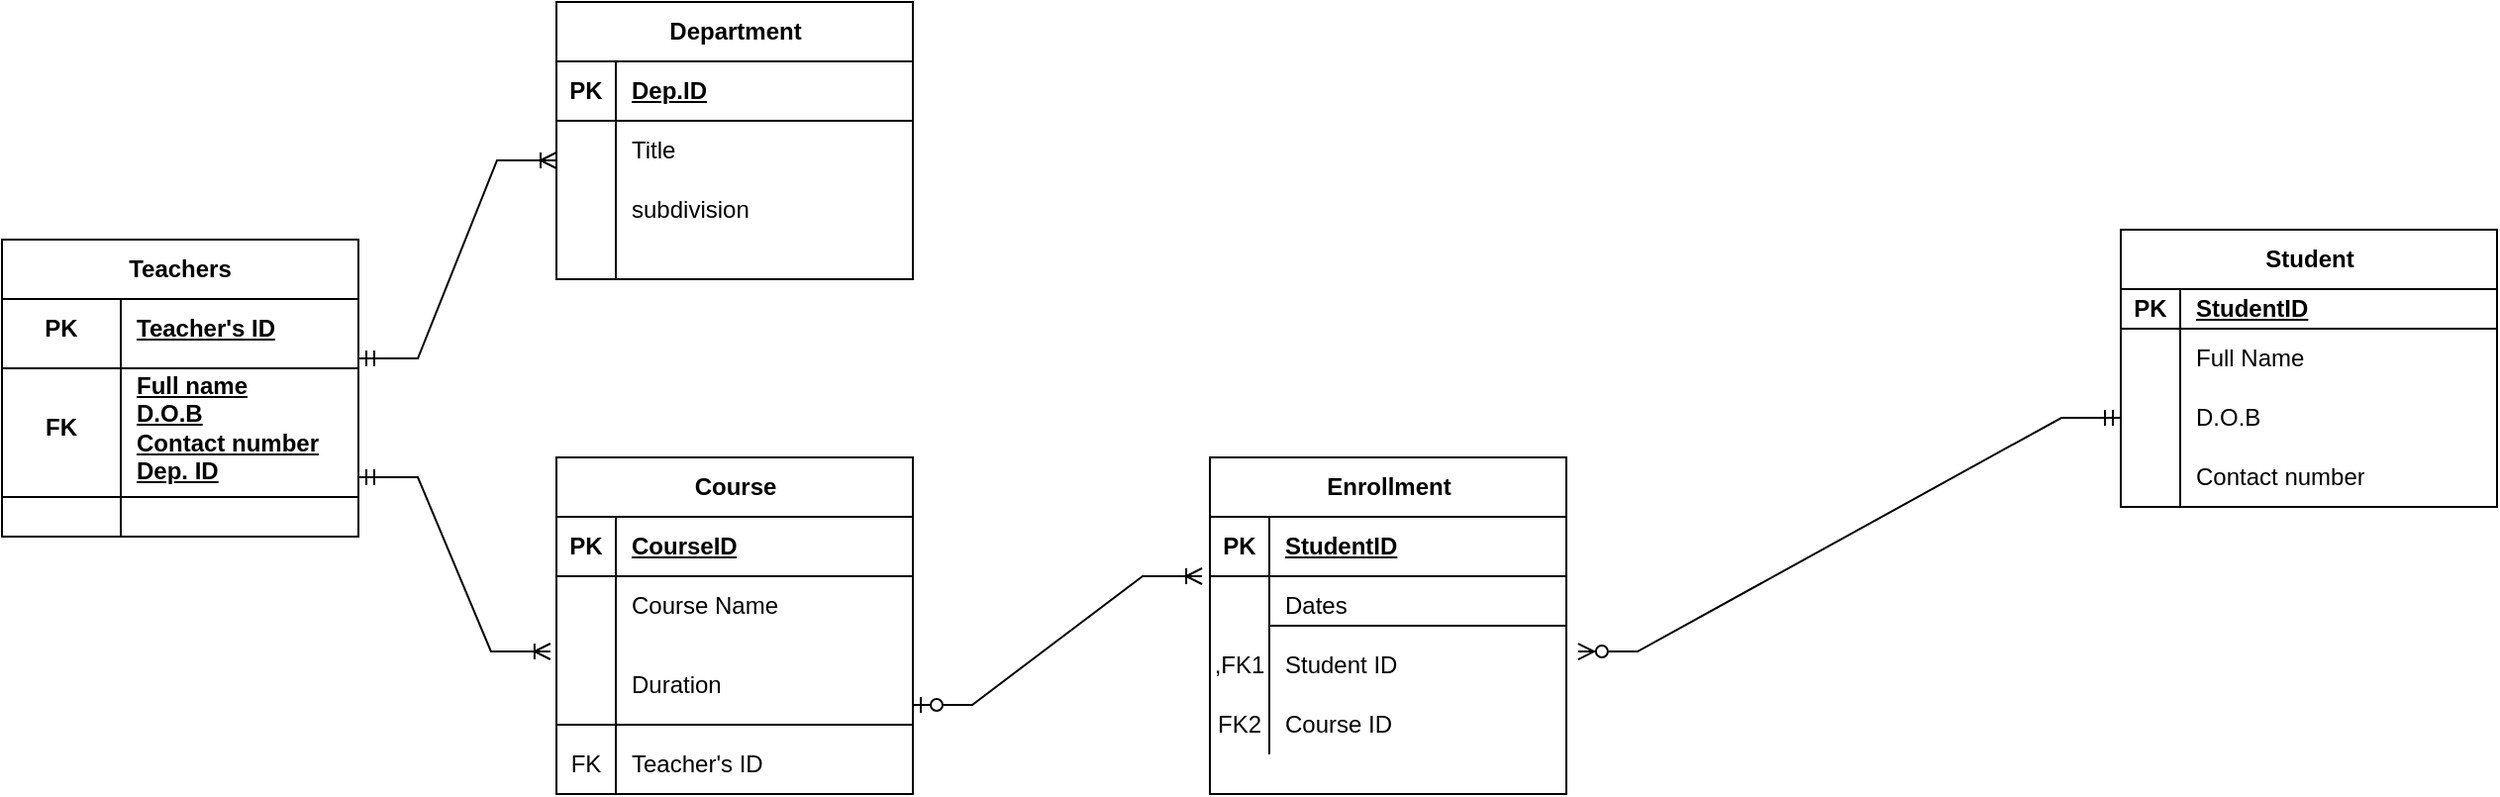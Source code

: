 <mxfile version="24.4.10" type="device" pages="3">
  <diagram name="Задание-1" id="kVGYRQNIAY23OfDSHogl">
    <mxGraphModel dx="880" dy="434" grid="1" gridSize="10" guides="1" tooltips="1" connect="1" arrows="1" fold="1" page="1" pageScale="1" pageWidth="827" pageHeight="1169" math="0" shadow="0">
      <root>
        <mxCell id="0" />
        <mxCell id="1" parent="0" />
        <mxCell id="7Q-358mXSpxTsdpEbURb-1" value="" style="edgeStyle=entityRelationEdgeStyle;fontSize=12;html=1;endArrow=ERoneToMany;startArrow=ERmandOne;rounded=0;" edge="1" parent="1">
          <mxGeometry width="100" height="100" relative="1" as="geometry">
            <mxPoint x="210" y="210" as="sourcePoint" />
            <mxPoint x="310" y="110" as="targetPoint" />
            <Array as="points">
              <mxPoint x="320" y="160" />
            </Array>
          </mxGeometry>
        </mxCell>
        <mxCell id="-WhOaWqXKQQ-vSitfpNj-1" value="Department" style="shape=table;startSize=30;container=1;collapsible=1;childLayout=tableLayout;fixedRows=1;rowLines=0;fontStyle=1;align=center;resizeLast=1;html=1;" parent="1" vertex="1">
          <mxGeometry x="310" y="30" width="180" height="140" as="geometry" />
        </mxCell>
        <mxCell id="-WhOaWqXKQQ-vSitfpNj-2" value="" style="shape=tableRow;horizontal=0;startSize=0;swimlaneHead=0;swimlaneBody=0;fillColor=none;collapsible=0;dropTarget=0;points=[[0,0.5],[1,0.5]];portConstraint=eastwest;top=0;left=0;right=0;bottom=1;" parent="-WhOaWqXKQQ-vSitfpNj-1" vertex="1">
          <mxGeometry y="30" width="180" height="30" as="geometry" />
        </mxCell>
        <mxCell id="-WhOaWqXKQQ-vSitfpNj-3" value="PK" style="shape=partialRectangle;connectable=0;fillColor=none;top=0;left=0;bottom=0;right=0;fontStyle=1;overflow=hidden;whiteSpace=wrap;html=1;" parent="-WhOaWqXKQQ-vSitfpNj-2" vertex="1">
          <mxGeometry width="30" height="30" as="geometry">
            <mxRectangle width="30" height="30" as="alternateBounds" />
          </mxGeometry>
        </mxCell>
        <mxCell id="-WhOaWqXKQQ-vSitfpNj-4" value="Dep.ID" style="shape=partialRectangle;connectable=0;fillColor=none;top=0;left=0;bottom=0;right=0;align=left;spacingLeft=6;fontStyle=5;overflow=hidden;whiteSpace=wrap;html=1;" parent="-WhOaWqXKQQ-vSitfpNj-2" vertex="1">
          <mxGeometry x="30" width="150" height="30" as="geometry">
            <mxRectangle width="150" height="30" as="alternateBounds" />
          </mxGeometry>
        </mxCell>
        <mxCell id="-WhOaWqXKQQ-vSitfpNj-5" value="" style="shape=tableRow;horizontal=0;startSize=0;swimlaneHead=0;swimlaneBody=0;fillColor=none;collapsible=0;dropTarget=0;points=[[0,0.5],[1,0.5]];portConstraint=eastwest;top=0;left=0;right=0;bottom=0;" parent="-WhOaWqXKQQ-vSitfpNj-1" vertex="1">
          <mxGeometry y="60" width="180" height="30" as="geometry" />
        </mxCell>
        <mxCell id="-WhOaWqXKQQ-vSitfpNj-6" value="" style="shape=partialRectangle;connectable=0;fillColor=none;top=0;left=0;bottom=0;right=0;editable=1;overflow=hidden;whiteSpace=wrap;html=1;" parent="-WhOaWqXKQQ-vSitfpNj-5" vertex="1">
          <mxGeometry width="30" height="30" as="geometry">
            <mxRectangle width="30" height="30" as="alternateBounds" />
          </mxGeometry>
        </mxCell>
        <mxCell id="-WhOaWqXKQQ-vSitfpNj-7" value="Title" style="shape=partialRectangle;connectable=0;fillColor=none;top=0;left=0;bottom=0;right=0;align=left;spacingLeft=6;overflow=hidden;whiteSpace=wrap;html=1;" parent="-WhOaWqXKQQ-vSitfpNj-5" vertex="1">
          <mxGeometry x="30" width="150" height="30" as="geometry">
            <mxRectangle width="150" height="30" as="alternateBounds" />
          </mxGeometry>
        </mxCell>
        <mxCell id="-WhOaWqXKQQ-vSitfpNj-8" value="" style="shape=tableRow;horizontal=0;startSize=0;swimlaneHead=0;swimlaneBody=0;fillColor=none;collapsible=0;dropTarget=0;points=[[0,0.5],[1,0.5]];portConstraint=eastwest;top=0;left=0;right=0;bottom=0;" parent="-WhOaWqXKQQ-vSitfpNj-1" vertex="1">
          <mxGeometry y="90" width="180" height="30" as="geometry" />
        </mxCell>
        <mxCell id="-WhOaWqXKQQ-vSitfpNj-9" value="" style="shape=partialRectangle;connectable=0;fillColor=none;top=0;left=0;bottom=0;right=0;editable=1;overflow=hidden;whiteSpace=wrap;html=1;" parent="-WhOaWqXKQQ-vSitfpNj-8" vertex="1">
          <mxGeometry width="30" height="30" as="geometry">
            <mxRectangle width="30" height="30" as="alternateBounds" />
          </mxGeometry>
        </mxCell>
        <mxCell id="-WhOaWqXKQQ-vSitfpNj-10" value="subdivision" style="shape=partialRectangle;connectable=0;fillColor=none;top=0;left=0;bottom=0;right=0;align=left;spacingLeft=6;overflow=hidden;whiteSpace=wrap;html=1;" parent="-WhOaWqXKQQ-vSitfpNj-8" vertex="1">
          <mxGeometry x="30" width="150" height="30" as="geometry">
            <mxRectangle width="150" height="30" as="alternateBounds" />
          </mxGeometry>
        </mxCell>
        <mxCell id="-WhOaWqXKQQ-vSitfpNj-11" value="" style="shape=tableRow;horizontal=0;startSize=0;swimlaneHead=0;swimlaneBody=0;fillColor=none;collapsible=0;dropTarget=0;points=[[0,0.5],[1,0.5]];portConstraint=eastwest;top=0;left=0;right=0;bottom=0;" parent="-WhOaWqXKQQ-vSitfpNj-1" vertex="1">
          <mxGeometry y="120" width="180" height="20" as="geometry" />
        </mxCell>
        <mxCell id="-WhOaWqXKQQ-vSitfpNj-12" value="" style="shape=partialRectangle;connectable=0;fillColor=none;top=0;left=0;bottom=0;right=0;editable=1;overflow=hidden;whiteSpace=wrap;html=1;" parent="-WhOaWqXKQQ-vSitfpNj-11" vertex="1">
          <mxGeometry width="30" height="20" as="geometry">
            <mxRectangle width="30" height="20" as="alternateBounds" />
          </mxGeometry>
        </mxCell>
        <mxCell id="-WhOaWqXKQQ-vSitfpNj-13" value="" style="shape=partialRectangle;connectable=0;fillColor=none;top=0;left=0;bottom=0;right=0;align=left;spacingLeft=6;overflow=hidden;whiteSpace=wrap;html=1;" parent="-WhOaWqXKQQ-vSitfpNj-11" vertex="1">
          <mxGeometry x="30" width="150" height="20" as="geometry">
            <mxRectangle width="150" height="20" as="alternateBounds" />
          </mxGeometry>
        </mxCell>
        <mxCell id="-WhOaWqXKQQ-vSitfpNj-14" value="Teachers" style="shape=table;startSize=30;container=1;collapsible=1;childLayout=tableLayout;fixedRows=1;rowLines=0;fontStyle=1;align=center;resizeLast=1;html=1;whiteSpace=wrap;" parent="1" vertex="1">
          <mxGeometry x="30" y="150" width="180" height="150" as="geometry" />
        </mxCell>
        <mxCell id="-WhOaWqXKQQ-vSitfpNj-15" value="" style="shape=tableRow;horizontal=0;startSize=0;swimlaneHead=0;swimlaneBody=0;fillColor=none;collapsible=0;dropTarget=0;points=[[0,0.5],[1,0.5]];portConstraint=eastwest;top=0;left=0;right=0;bottom=0;html=1;" parent="-WhOaWqXKQQ-vSitfpNj-14" vertex="1">
          <mxGeometry y="30" width="180" height="30" as="geometry" />
        </mxCell>
        <mxCell id="-WhOaWqXKQQ-vSitfpNj-16" value="PK" style="shape=partialRectangle;connectable=0;fillColor=none;top=0;left=0;bottom=0;right=0;fontStyle=1;overflow=hidden;html=1;whiteSpace=wrap;" parent="-WhOaWqXKQQ-vSitfpNj-15" vertex="1">
          <mxGeometry width="60" height="30" as="geometry">
            <mxRectangle width="60" height="30" as="alternateBounds" />
          </mxGeometry>
        </mxCell>
        <mxCell id="-WhOaWqXKQQ-vSitfpNj-17" value="Teacher&#39;s ID" style="shape=partialRectangle;connectable=0;fillColor=none;top=0;left=0;bottom=0;right=0;align=left;spacingLeft=6;fontStyle=5;overflow=hidden;html=1;whiteSpace=wrap;" parent="-WhOaWqXKQQ-vSitfpNj-15" vertex="1">
          <mxGeometry x="60" width="120" height="30" as="geometry">
            <mxRectangle width="120" height="30" as="alternateBounds" />
          </mxGeometry>
        </mxCell>
        <mxCell id="-WhOaWqXKQQ-vSitfpNj-18" value="" style="shape=tableRow;horizontal=0;startSize=0;swimlaneHead=0;swimlaneBody=0;fillColor=none;collapsible=0;dropTarget=0;points=[[0,0.5],[1,0.5]];portConstraint=eastwest;top=0;left=0;right=0;bottom=1;html=1;" parent="-WhOaWqXKQQ-vSitfpNj-14" vertex="1">
          <mxGeometry y="60" width="180" height="70" as="geometry" />
        </mxCell>
        <mxCell id="-WhOaWqXKQQ-vSitfpNj-19" value="FK" style="shape=partialRectangle;connectable=0;fillColor=none;top=0;left=0;bottom=0;right=0;fontStyle=1;overflow=hidden;html=1;whiteSpace=wrap;" parent="-WhOaWqXKQQ-vSitfpNj-18" vertex="1">
          <mxGeometry width="60" height="70" as="geometry">
            <mxRectangle width="60" height="70" as="alternateBounds" />
          </mxGeometry>
        </mxCell>
        <mxCell id="-WhOaWqXKQQ-vSitfpNj-20" value="Full name&lt;div&gt;D.O.B&lt;/div&gt;&lt;div&gt;Contact number&lt;/div&gt;&lt;div&gt;Dep. ID&lt;/div&gt;" style="shape=partialRectangle;connectable=0;fillColor=none;top=0;left=0;bottom=0;right=0;align=left;spacingLeft=6;fontStyle=5;overflow=hidden;html=1;whiteSpace=wrap;" parent="-WhOaWqXKQQ-vSitfpNj-18" vertex="1">
          <mxGeometry x="60" width="120" height="70" as="geometry">
            <mxRectangle width="120" height="70" as="alternateBounds" />
          </mxGeometry>
        </mxCell>
        <mxCell id="-WhOaWqXKQQ-vSitfpNj-21" value="" style="shape=tableRow;horizontal=0;startSize=0;swimlaneHead=0;swimlaneBody=0;fillColor=none;collapsible=0;dropTarget=0;points=[[0,0.5],[1,0.5]];portConstraint=eastwest;top=0;left=0;right=0;bottom=0;html=1;" parent="-WhOaWqXKQQ-vSitfpNj-14" vertex="1">
          <mxGeometry y="130" width="180" height="20" as="geometry" />
        </mxCell>
        <mxCell id="-WhOaWqXKQQ-vSitfpNj-22" value="" style="shape=partialRectangle;connectable=0;fillColor=none;top=0;left=0;bottom=0;right=0;editable=1;overflow=hidden;html=1;whiteSpace=wrap;" parent="-WhOaWqXKQQ-vSitfpNj-21" vertex="1">
          <mxGeometry width="60" height="20" as="geometry">
            <mxRectangle width="60" height="20" as="alternateBounds" />
          </mxGeometry>
        </mxCell>
        <mxCell id="-WhOaWqXKQQ-vSitfpNj-23" value="" style="shape=partialRectangle;connectable=0;fillColor=none;top=0;left=0;bottom=0;right=0;align=left;spacingLeft=6;overflow=hidden;html=1;whiteSpace=wrap;" parent="-WhOaWqXKQQ-vSitfpNj-21" vertex="1">
          <mxGeometry x="60" width="120" height="20" as="geometry">
            <mxRectangle width="120" height="20" as="alternateBounds" />
          </mxGeometry>
        </mxCell>
        <mxCell id="7Q-358mXSpxTsdpEbURb-17" value="Course" style="shape=table;startSize=30;container=1;collapsible=1;childLayout=tableLayout;fixedRows=1;rowLines=0;fontStyle=1;align=center;resizeLast=1;html=1;" vertex="1" parent="1">
          <mxGeometry x="310" y="260" width="180" height="170" as="geometry" />
        </mxCell>
        <mxCell id="7Q-358mXSpxTsdpEbURb-18" value="" style="shape=tableRow;horizontal=0;startSize=0;swimlaneHead=0;swimlaneBody=0;fillColor=none;collapsible=0;dropTarget=0;points=[[0,0.5],[1,0.5]];portConstraint=eastwest;top=0;left=0;right=0;bottom=1;" vertex="1" parent="7Q-358mXSpxTsdpEbURb-17">
          <mxGeometry y="30" width="180" height="30" as="geometry" />
        </mxCell>
        <mxCell id="7Q-358mXSpxTsdpEbURb-19" value="PK" style="shape=partialRectangle;connectable=0;fillColor=none;top=0;left=0;bottom=0;right=0;fontStyle=1;overflow=hidden;whiteSpace=wrap;html=1;" vertex="1" parent="7Q-358mXSpxTsdpEbURb-18">
          <mxGeometry width="30" height="30" as="geometry">
            <mxRectangle width="30" height="30" as="alternateBounds" />
          </mxGeometry>
        </mxCell>
        <mxCell id="7Q-358mXSpxTsdpEbURb-20" value="CourseID" style="shape=partialRectangle;connectable=0;fillColor=none;top=0;left=0;bottom=0;right=0;align=left;spacingLeft=6;fontStyle=5;overflow=hidden;whiteSpace=wrap;html=1;" vertex="1" parent="7Q-358mXSpxTsdpEbURb-18">
          <mxGeometry x="30" width="150" height="30" as="geometry">
            <mxRectangle width="150" height="30" as="alternateBounds" />
          </mxGeometry>
        </mxCell>
        <mxCell id="7Q-358mXSpxTsdpEbURb-21" value="" style="shape=tableRow;horizontal=0;startSize=0;swimlaneHead=0;swimlaneBody=0;fillColor=none;collapsible=0;dropTarget=0;points=[[0,0.5],[1,0.5]];portConstraint=eastwest;top=0;left=0;right=0;bottom=0;" vertex="1" parent="7Q-358mXSpxTsdpEbURb-17">
          <mxGeometry y="60" width="180" height="30" as="geometry" />
        </mxCell>
        <mxCell id="7Q-358mXSpxTsdpEbURb-22" value="" style="shape=partialRectangle;connectable=0;fillColor=none;top=0;left=0;bottom=0;right=0;editable=1;overflow=hidden;whiteSpace=wrap;html=1;" vertex="1" parent="7Q-358mXSpxTsdpEbURb-21">
          <mxGeometry width="30" height="30" as="geometry">
            <mxRectangle width="30" height="30" as="alternateBounds" />
          </mxGeometry>
        </mxCell>
        <mxCell id="7Q-358mXSpxTsdpEbURb-23" value="Course Name" style="shape=partialRectangle;connectable=0;fillColor=none;top=0;left=0;bottom=0;right=0;align=left;spacingLeft=6;overflow=hidden;whiteSpace=wrap;html=1;" vertex="1" parent="7Q-358mXSpxTsdpEbURb-21">
          <mxGeometry x="30" width="150" height="30" as="geometry">
            <mxRectangle width="150" height="30" as="alternateBounds" />
          </mxGeometry>
        </mxCell>
        <mxCell id="7Q-358mXSpxTsdpEbURb-24" value="" style="shape=tableRow;horizontal=0;startSize=0;swimlaneHead=0;swimlaneBody=0;fillColor=none;collapsible=0;dropTarget=0;points=[[0,0.5],[1,0.5]];portConstraint=eastwest;top=0;left=0;right=0;bottom=0;" vertex="1" parent="7Q-358mXSpxTsdpEbURb-17">
          <mxGeometry y="90" width="180" height="50" as="geometry" />
        </mxCell>
        <mxCell id="7Q-358mXSpxTsdpEbURb-25" value="" style="shape=partialRectangle;connectable=0;fillColor=none;top=0;left=0;bottom=0;right=0;editable=1;overflow=hidden;whiteSpace=wrap;html=1;" vertex="1" parent="7Q-358mXSpxTsdpEbURb-24">
          <mxGeometry width="30" height="50" as="geometry">
            <mxRectangle width="30" height="50" as="alternateBounds" />
          </mxGeometry>
        </mxCell>
        <mxCell id="7Q-358mXSpxTsdpEbURb-26" value="Duration" style="shape=partialRectangle;connectable=0;fillColor=none;top=0;left=0;bottom=0;right=0;align=left;spacingLeft=6;overflow=hidden;whiteSpace=wrap;html=1;" vertex="1" parent="7Q-358mXSpxTsdpEbURb-24">
          <mxGeometry x="30" width="150" height="50" as="geometry">
            <mxRectangle width="150" height="50" as="alternateBounds" />
          </mxGeometry>
        </mxCell>
        <mxCell id="7Q-358mXSpxTsdpEbURb-27" value="" style="shape=tableRow;horizontal=0;startSize=0;swimlaneHead=0;swimlaneBody=0;fillColor=none;collapsible=0;dropTarget=0;points=[[0,0.5],[1,0.5]];portConstraint=eastwest;top=0;left=0;right=0;bottom=0;" vertex="1" parent="7Q-358mXSpxTsdpEbURb-17">
          <mxGeometry y="140" width="180" height="30" as="geometry" />
        </mxCell>
        <mxCell id="7Q-358mXSpxTsdpEbURb-28" value="FK" style="shape=partialRectangle;connectable=0;fillColor=none;top=0;left=0;bottom=0;right=0;editable=1;overflow=hidden;whiteSpace=wrap;html=1;" vertex="1" parent="7Q-358mXSpxTsdpEbURb-27">
          <mxGeometry width="30" height="30" as="geometry">
            <mxRectangle width="30" height="30" as="alternateBounds" />
          </mxGeometry>
        </mxCell>
        <mxCell id="7Q-358mXSpxTsdpEbURb-29" value="Teacher&#39;s ID" style="shape=partialRectangle;connectable=0;fillColor=none;top=0;left=0;bottom=0;right=0;align=left;spacingLeft=6;overflow=hidden;whiteSpace=wrap;html=1;" vertex="1" parent="7Q-358mXSpxTsdpEbURb-27">
          <mxGeometry x="30" width="150" height="30" as="geometry">
            <mxRectangle width="150" height="30" as="alternateBounds" />
          </mxGeometry>
        </mxCell>
        <mxCell id="7Q-358mXSpxTsdpEbURb-30" value="" style="edgeStyle=entityRelationEdgeStyle;fontSize=12;html=1;endArrow=ERoneToMany;startArrow=ERmandOne;rounded=0;entryX=-0.017;entryY=0.16;entryDx=0;entryDy=0;entryPerimeter=0;" edge="1" parent="1" target="7Q-358mXSpxTsdpEbURb-24">
          <mxGeometry width="100" height="100" relative="1" as="geometry">
            <mxPoint x="210" y="270" as="sourcePoint" />
            <mxPoint x="300" y="360" as="targetPoint" />
            <Array as="points">
              <mxPoint x="320" y="340" />
            </Array>
          </mxGeometry>
        </mxCell>
        <mxCell id="7Q-358mXSpxTsdpEbURb-31" value="" style="line;strokeWidth=1;rotatable=0;dashed=0;labelPosition=right;align=left;verticalAlign=middle;spacingTop=0;spacingLeft=6;points=[];portConstraint=eastwest;" vertex="1" parent="1">
          <mxGeometry x="310" y="390" width="180" height="10" as="geometry" />
        </mxCell>
        <mxCell id="7Q-358mXSpxTsdpEbURb-32" value="" style="line;strokeWidth=1;rotatable=0;dashed=0;labelPosition=right;align=left;verticalAlign=middle;spacingTop=0;spacingLeft=6;points=[];portConstraint=eastwest;" vertex="1" parent="1">
          <mxGeometry x="30" y="210" width="180" height="10" as="geometry" />
        </mxCell>
        <mxCell id="7Q-358mXSpxTsdpEbURb-33" value="Enrollment" style="shape=table;startSize=30;container=1;collapsible=1;childLayout=tableLayout;fixedRows=1;rowLines=0;fontStyle=1;align=center;resizeLast=1;html=1;" vertex="1" parent="1">
          <mxGeometry x="640" y="260" width="180" height="170" as="geometry" />
        </mxCell>
        <mxCell id="7Q-358mXSpxTsdpEbURb-34" value="" style="shape=tableRow;horizontal=0;startSize=0;swimlaneHead=0;swimlaneBody=0;fillColor=none;collapsible=0;dropTarget=0;points=[[0,0.5],[1,0.5]];portConstraint=eastwest;top=0;left=0;right=0;bottom=1;" vertex="1" parent="7Q-358mXSpxTsdpEbURb-33">
          <mxGeometry y="30" width="180" height="30" as="geometry" />
        </mxCell>
        <mxCell id="7Q-358mXSpxTsdpEbURb-35" value="PK" style="shape=partialRectangle;connectable=0;fillColor=none;top=0;left=0;bottom=0;right=0;fontStyle=1;overflow=hidden;whiteSpace=wrap;html=1;" vertex="1" parent="7Q-358mXSpxTsdpEbURb-34">
          <mxGeometry width="30" height="30" as="geometry">
            <mxRectangle width="30" height="30" as="alternateBounds" />
          </mxGeometry>
        </mxCell>
        <mxCell id="7Q-358mXSpxTsdpEbURb-36" value="StudentID" style="shape=partialRectangle;connectable=0;fillColor=none;top=0;left=0;bottom=0;right=0;align=left;spacingLeft=6;fontStyle=5;overflow=hidden;whiteSpace=wrap;html=1;" vertex="1" parent="7Q-358mXSpxTsdpEbURb-34">
          <mxGeometry x="30" width="150" height="30" as="geometry">
            <mxRectangle width="150" height="30" as="alternateBounds" />
          </mxGeometry>
        </mxCell>
        <mxCell id="7Q-358mXSpxTsdpEbURb-37" value="" style="shape=tableRow;horizontal=0;startSize=0;swimlaneHead=0;swimlaneBody=0;fillColor=none;collapsible=0;dropTarget=0;points=[[0,0.5],[1,0.5]];portConstraint=eastwest;top=0;left=0;right=0;bottom=0;" vertex="1" parent="7Q-358mXSpxTsdpEbURb-33">
          <mxGeometry y="60" width="180" height="30" as="geometry" />
        </mxCell>
        <mxCell id="7Q-358mXSpxTsdpEbURb-38" value="" style="shape=partialRectangle;connectable=0;fillColor=none;top=0;left=0;bottom=0;right=0;editable=1;overflow=hidden;whiteSpace=wrap;html=1;" vertex="1" parent="7Q-358mXSpxTsdpEbURb-37">
          <mxGeometry width="30" height="30" as="geometry">
            <mxRectangle width="30" height="30" as="alternateBounds" />
          </mxGeometry>
        </mxCell>
        <mxCell id="7Q-358mXSpxTsdpEbURb-39" value="Dates" style="shape=partialRectangle;connectable=0;fillColor=none;top=0;left=0;bottom=0;right=0;align=left;spacingLeft=6;overflow=hidden;whiteSpace=wrap;html=1;" vertex="1" parent="7Q-358mXSpxTsdpEbURb-37">
          <mxGeometry x="30" width="150" height="30" as="geometry">
            <mxRectangle width="150" height="30" as="alternateBounds" />
          </mxGeometry>
        </mxCell>
        <mxCell id="7Q-358mXSpxTsdpEbURb-40" value="" style="shape=tableRow;horizontal=0;startSize=0;swimlaneHead=0;swimlaneBody=0;fillColor=none;collapsible=0;dropTarget=0;points=[[0,0.5],[1,0.5]];portConstraint=eastwest;top=0;left=0;right=0;bottom=0;" vertex="1" parent="7Q-358mXSpxTsdpEbURb-33">
          <mxGeometry y="90" width="180" height="30" as="geometry" />
        </mxCell>
        <mxCell id="7Q-358mXSpxTsdpEbURb-41" value=",FK1" style="shape=partialRectangle;connectable=0;fillColor=none;top=0;left=0;bottom=0;right=0;editable=1;overflow=hidden;whiteSpace=wrap;html=1;" vertex="1" parent="7Q-358mXSpxTsdpEbURb-40">
          <mxGeometry width="30" height="30" as="geometry">
            <mxRectangle width="30" height="30" as="alternateBounds" />
          </mxGeometry>
        </mxCell>
        <mxCell id="7Q-358mXSpxTsdpEbURb-42" value="Student ID" style="shape=partialRectangle;connectable=0;fillColor=none;top=0;left=0;bottom=0;right=0;align=left;spacingLeft=6;overflow=hidden;whiteSpace=wrap;html=1;" vertex="1" parent="7Q-358mXSpxTsdpEbURb-40">
          <mxGeometry x="30" width="150" height="30" as="geometry">
            <mxRectangle width="150" height="30" as="alternateBounds" />
          </mxGeometry>
        </mxCell>
        <mxCell id="7Q-358mXSpxTsdpEbURb-43" value="" style="shape=tableRow;horizontal=0;startSize=0;swimlaneHead=0;swimlaneBody=0;fillColor=none;collapsible=0;dropTarget=0;points=[[0,0.5],[1,0.5]];portConstraint=eastwest;top=0;left=0;right=0;bottom=0;" vertex="1" parent="7Q-358mXSpxTsdpEbURb-33">
          <mxGeometry y="120" width="180" height="30" as="geometry" />
        </mxCell>
        <mxCell id="7Q-358mXSpxTsdpEbURb-44" value="FK2" style="shape=partialRectangle;connectable=0;fillColor=none;top=0;left=0;bottom=0;right=0;editable=1;overflow=hidden;whiteSpace=wrap;html=1;" vertex="1" parent="7Q-358mXSpxTsdpEbURb-43">
          <mxGeometry width="30" height="30" as="geometry">
            <mxRectangle width="30" height="30" as="alternateBounds" />
          </mxGeometry>
        </mxCell>
        <mxCell id="7Q-358mXSpxTsdpEbURb-45" value="Course ID" style="shape=partialRectangle;connectable=0;fillColor=none;top=0;left=0;bottom=0;right=0;align=left;spacingLeft=6;overflow=hidden;whiteSpace=wrap;html=1;" vertex="1" parent="7Q-358mXSpxTsdpEbURb-43">
          <mxGeometry x="30" width="150" height="30" as="geometry">
            <mxRectangle width="150" height="30" as="alternateBounds" />
          </mxGeometry>
        </mxCell>
        <mxCell id="7Q-358mXSpxTsdpEbURb-46" value="" style="line;strokeWidth=1;rotatable=0;dashed=0;labelPosition=right;align=left;verticalAlign=middle;spacingTop=0;spacingLeft=6;points=[];portConstraint=eastwest;" vertex="1" parent="1">
          <mxGeometry x="670" y="340" width="150" height="10" as="geometry" />
        </mxCell>
        <mxCell id="7Q-358mXSpxTsdpEbURb-48" value="Student" style="shape=table;startSize=30;container=1;collapsible=1;childLayout=tableLayout;fixedRows=1;rowLines=0;fontStyle=1;align=center;resizeLast=1;html=1;" vertex="1" parent="1">
          <mxGeometry x="1100" y="145" width="190" height="140" as="geometry" />
        </mxCell>
        <mxCell id="7Q-358mXSpxTsdpEbURb-49" value="" style="shape=tableRow;horizontal=0;startSize=0;swimlaneHead=0;swimlaneBody=0;fillColor=none;collapsible=0;dropTarget=0;points=[[0,0.5],[1,0.5]];portConstraint=eastwest;top=0;left=0;right=0;bottom=1;" vertex="1" parent="7Q-358mXSpxTsdpEbURb-48">
          <mxGeometry y="30" width="190" height="20" as="geometry" />
        </mxCell>
        <mxCell id="7Q-358mXSpxTsdpEbURb-50" value="PK" style="shape=partialRectangle;connectable=0;fillColor=none;top=0;left=0;bottom=0;right=0;fontStyle=1;overflow=hidden;whiteSpace=wrap;html=1;" vertex="1" parent="7Q-358mXSpxTsdpEbURb-49">
          <mxGeometry width="30" height="20" as="geometry">
            <mxRectangle width="30" height="20" as="alternateBounds" />
          </mxGeometry>
        </mxCell>
        <mxCell id="7Q-358mXSpxTsdpEbURb-51" value="StudentID" style="shape=partialRectangle;connectable=0;fillColor=none;top=0;left=0;bottom=0;right=0;align=left;spacingLeft=6;fontStyle=5;overflow=hidden;whiteSpace=wrap;html=1;" vertex="1" parent="7Q-358mXSpxTsdpEbURb-49">
          <mxGeometry x="30" width="160" height="20" as="geometry">
            <mxRectangle width="160" height="20" as="alternateBounds" />
          </mxGeometry>
        </mxCell>
        <mxCell id="7Q-358mXSpxTsdpEbURb-52" value="" style="shape=tableRow;horizontal=0;startSize=0;swimlaneHead=0;swimlaneBody=0;fillColor=none;collapsible=0;dropTarget=0;points=[[0,0.5],[1,0.5]];portConstraint=eastwest;top=0;left=0;right=0;bottom=0;" vertex="1" parent="7Q-358mXSpxTsdpEbURb-48">
          <mxGeometry y="50" width="190" height="30" as="geometry" />
        </mxCell>
        <mxCell id="7Q-358mXSpxTsdpEbURb-53" value="" style="shape=partialRectangle;connectable=0;fillColor=none;top=0;left=0;bottom=0;right=0;editable=1;overflow=hidden;whiteSpace=wrap;html=1;" vertex="1" parent="7Q-358mXSpxTsdpEbURb-52">
          <mxGeometry width="30" height="30" as="geometry">
            <mxRectangle width="30" height="30" as="alternateBounds" />
          </mxGeometry>
        </mxCell>
        <mxCell id="7Q-358mXSpxTsdpEbURb-54" value="Full Name" style="shape=partialRectangle;connectable=0;fillColor=none;top=0;left=0;bottom=0;right=0;align=left;spacingLeft=6;overflow=hidden;whiteSpace=wrap;html=1;" vertex="1" parent="7Q-358mXSpxTsdpEbURb-52">
          <mxGeometry x="30" width="160" height="30" as="geometry">
            <mxRectangle width="160" height="30" as="alternateBounds" />
          </mxGeometry>
        </mxCell>
        <mxCell id="7Q-358mXSpxTsdpEbURb-55" value="" style="shape=tableRow;horizontal=0;startSize=0;swimlaneHead=0;swimlaneBody=0;fillColor=none;collapsible=0;dropTarget=0;points=[[0,0.5],[1,0.5]];portConstraint=eastwest;top=0;left=0;right=0;bottom=0;" vertex="1" parent="7Q-358mXSpxTsdpEbURb-48">
          <mxGeometry y="80" width="190" height="30" as="geometry" />
        </mxCell>
        <mxCell id="7Q-358mXSpxTsdpEbURb-56" value="" style="shape=partialRectangle;connectable=0;fillColor=none;top=0;left=0;bottom=0;right=0;editable=1;overflow=hidden;whiteSpace=wrap;html=1;" vertex="1" parent="7Q-358mXSpxTsdpEbURb-55">
          <mxGeometry width="30" height="30" as="geometry">
            <mxRectangle width="30" height="30" as="alternateBounds" />
          </mxGeometry>
        </mxCell>
        <mxCell id="7Q-358mXSpxTsdpEbURb-57" value="D.O.B" style="shape=partialRectangle;connectable=0;fillColor=none;top=0;left=0;bottom=0;right=0;align=left;spacingLeft=6;overflow=hidden;whiteSpace=wrap;html=1;" vertex="1" parent="7Q-358mXSpxTsdpEbURb-55">
          <mxGeometry x="30" width="160" height="30" as="geometry">
            <mxRectangle width="160" height="30" as="alternateBounds" />
          </mxGeometry>
        </mxCell>
        <mxCell id="7Q-358mXSpxTsdpEbURb-58" value="" style="shape=tableRow;horizontal=0;startSize=0;swimlaneHead=0;swimlaneBody=0;fillColor=none;collapsible=0;dropTarget=0;points=[[0,0.5],[1,0.5]];portConstraint=eastwest;top=0;left=0;right=0;bottom=0;" vertex="1" parent="7Q-358mXSpxTsdpEbURb-48">
          <mxGeometry y="110" width="190" height="30" as="geometry" />
        </mxCell>
        <mxCell id="7Q-358mXSpxTsdpEbURb-59" value="" style="shape=partialRectangle;connectable=0;fillColor=none;top=0;left=0;bottom=0;right=0;editable=1;overflow=hidden;whiteSpace=wrap;html=1;" vertex="1" parent="7Q-358mXSpxTsdpEbURb-58">
          <mxGeometry width="30" height="30" as="geometry">
            <mxRectangle width="30" height="30" as="alternateBounds" />
          </mxGeometry>
        </mxCell>
        <mxCell id="7Q-358mXSpxTsdpEbURb-60" value="Contact number" style="shape=partialRectangle;connectable=0;fillColor=none;top=0;left=0;bottom=0;right=0;align=left;spacingLeft=6;overflow=hidden;whiteSpace=wrap;html=1;" vertex="1" parent="7Q-358mXSpxTsdpEbURb-58">
          <mxGeometry x="30" width="160" height="30" as="geometry">
            <mxRectangle width="160" height="30" as="alternateBounds" />
          </mxGeometry>
        </mxCell>
        <mxCell id="5Ljz3bnvTc7XQomllSCV-71" value="" style="edgeStyle=entityRelationEdgeStyle;fontSize=12;html=1;endArrow=ERoneToMany;startArrow=ERzeroToOne;rounded=0;entryX=-0.022;entryY=0;entryDx=0;entryDy=0;entryPerimeter=0;" edge="1" parent="1" target="7Q-358mXSpxTsdpEbURb-37">
          <mxGeometry width="100" height="100" relative="1" as="geometry">
            <mxPoint x="490" y="385" as="sourcePoint" />
            <mxPoint x="590" y="285" as="targetPoint" />
          </mxGeometry>
        </mxCell>
        <mxCell id="5Ljz3bnvTc7XQomllSCV-72" value="" style="edgeStyle=entityRelationEdgeStyle;fontSize=12;html=1;endArrow=ERzeroToMany;startArrow=ERmandOne;rounded=0;entryX=1.033;entryY=0.267;entryDx=0;entryDy=0;entryPerimeter=0;" edge="1" parent="1" source="7Q-358mXSpxTsdpEbURb-55" target="7Q-358mXSpxTsdpEbURb-40">
          <mxGeometry width="100" height="100" relative="1" as="geometry">
            <mxPoint x="855.94" y="240" as="sourcePoint" />
            <mxPoint x="945.94" y="210" as="targetPoint" />
          </mxGeometry>
        </mxCell>
      </root>
    </mxGraphModel>
  </diagram>
  <diagram id="EBApHG0_VuZPbVPqldER" name="Задание-2">
    <mxGraphModel dx="880" dy="434" grid="1" gridSize="10" guides="1" tooltips="1" connect="1" arrows="1" fold="1" page="1" pageScale="1" pageWidth="827" pageHeight="1169" math="0" shadow="0">
      <root>
        <mxCell id="0" />
        <mxCell id="1" parent="0" />
        <mxCell id="BbfhrXMf454P5wIQPbhL-1" value="Department" style="shape=table;startSize=30;container=1;collapsible=1;childLayout=tableLayout;fixedRows=1;rowLines=0;fontStyle=1;align=center;resizeLast=1;html=1;" vertex="1" parent="1">
          <mxGeometry x="30" y="130" width="180" height="140" as="geometry" />
        </mxCell>
        <mxCell id="BbfhrXMf454P5wIQPbhL-2" value="" style="shape=tableRow;horizontal=0;startSize=0;swimlaneHead=0;swimlaneBody=0;fillColor=none;collapsible=0;dropTarget=0;points=[[0,0.5],[1,0.5]];portConstraint=eastwest;top=0;left=0;right=0;bottom=1;" vertex="1" parent="BbfhrXMf454P5wIQPbhL-1">
          <mxGeometry y="30" width="180" height="30" as="geometry" />
        </mxCell>
        <mxCell id="BbfhrXMf454P5wIQPbhL-3" value="PK" style="shape=partialRectangle;connectable=0;fillColor=none;top=0;left=0;bottom=0;right=0;fontStyle=1;overflow=hidden;whiteSpace=wrap;html=1;" vertex="1" parent="BbfhrXMf454P5wIQPbhL-2">
          <mxGeometry width="30" height="30" as="geometry">
            <mxRectangle width="30" height="30" as="alternateBounds" />
          </mxGeometry>
        </mxCell>
        <mxCell id="BbfhrXMf454P5wIQPbhL-4" value="Dep.ID" style="shape=partialRectangle;connectable=0;fillColor=none;top=0;left=0;bottom=0;right=0;align=left;spacingLeft=6;fontStyle=5;overflow=hidden;whiteSpace=wrap;html=1;" vertex="1" parent="BbfhrXMf454P5wIQPbhL-2">
          <mxGeometry x="30" width="150" height="30" as="geometry">
            <mxRectangle width="150" height="30" as="alternateBounds" />
          </mxGeometry>
        </mxCell>
        <mxCell id="BbfhrXMf454P5wIQPbhL-5" value="" style="shape=tableRow;horizontal=0;startSize=0;swimlaneHead=0;swimlaneBody=0;fillColor=none;collapsible=0;dropTarget=0;points=[[0,0.5],[1,0.5]];portConstraint=eastwest;top=0;left=0;right=0;bottom=0;" vertex="1" parent="BbfhrXMf454P5wIQPbhL-1">
          <mxGeometry y="60" width="180" height="30" as="geometry" />
        </mxCell>
        <mxCell id="BbfhrXMf454P5wIQPbhL-6" value="" style="shape=partialRectangle;connectable=0;fillColor=none;top=0;left=0;bottom=0;right=0;editable=1;overflow=hidden;whiteSpace=wrap;html=1;" vertex="1" parent="BbfhrXMf454P5wIQPbhL-5">
          <mxGeometry width="30" height="30" as="geometry">
            <mxRectangle width="30" height="30" as="alternateBounds" />
          </mxGeometry>
        </mxCell>
        <mxCell id="BbfhrXMf454P5wIQPbhL-7" value="Title" style="shape=partialRectangle;connectable=0;fillColor=none;top=0;left=0;bottom=0;right=0;align=left;spacingLeft=6;overflow=hidden;whiteSpace=wrap;html=1;" vertex="1" parent="BbfhrXMf454P5wIQPbhL-5">
          <mxGeometry x="30" width="150" height="30" as="geometry">
            <mxRectangle width="150" height="30" as="alternateBounds" />
          </mxGeometry>
        </mxCell>
        <mxCell id="BbfhrXMf454P5wIQPbhL-8" value="" style="shape=tableRow;horizontal=0;startSize=0;swimlaneHead=0;swimlaneBody=0;fillColor=none;collapsible=0;dropTarget=0;points=[[0,0.5],[1,0.5]];portConstraint=eastwest;top=0;left=0;right=0;bottom=0;" vertex="1" parent="BbfhrXMf454P5wIQPbhL-1">
          <mxGeometry y="90" width="180" height="30" as="geometry" />
        </mxCell>
        <mxCell id="BbfhrXMf454P5wIQPbhL-9" value="" style="shape=partialRectangle;connectable=0;fillColor=none;top=0;left=0;bottom=0;right=0;editable=1;overflow=hidden;whiteSpace=wrap;html=1;" vertex="1" parent="BbfhrXMf454P5wIQPbhL-8">
          <mxGeometry width="30" height="30" as="geometry">
            <mxRectangle width="30" height="30" as="alternateBounds" />
          </mxGeometry>
        </mxCell>
        <mxCell id="BbfhrXMf454P5wIQPbhL-10" value="subdivision" style="shape=partialRectangle;connectable=0;fillColor=none;top=0;left=0;bottom=0;right=0;align=left;spacingLeft=6;overflow=hidden;whiteSpace=wrap;html=1;" vertex="1" parent="BbfhrXMf454P5wIQPbhL-8">
          <mxGeometry x="30" width="150" height="30" as="geometry">
            <mxRectangle width="150" height="30" as="alternateBounds" />
          </mxGeometry>
        </mxCell>
        <mxCell id="BbfhrXMf454P5wIQPbhL-11" value="" style="shape=tableRow;horizontal=0;startSize=0;swimlaneHead=0;swimlaneBody=0;fillColor=none;collapsible=0;dropTarget=0;points=[[0,0.5],[1,0.5]];portConstraint=eastwest;top=0;left=0;right=0;bottom=0;" vertex="1" parent="BbfhrXMf454P5wIQPbhL-1">
          <mxGeometry y="120" width="180" height="20" as="geometry" />
        </mxCell>
        <mxCell id="BbfhrXMf454P5wIQPbhL-12" value="" style="shape=partialRectangle;connectable=0;fillColor=none;top=0;left=0;bottom=0;right=0;editable=1;overflow=hidden;whiteSpace=wrap;html=1;" vertex="1" parent="BbfhrXMf454P5wIQPbhL-11">
          <mxGeometry width="30" height="20" as="geometry">
            <mxRectangle width="30" height="20" as="alternateBounds" />
          </mxGeometry>
        </mxCell>
        <mxCell id="BbfhrXMf454P5wIQPbhL-13" value="" style="shape=partialRectangle;connectable=0;fillColor=none;top=0;left=0;bottom=0;right=0;align=left;spacingLeft=6;overflow=hidden;whiteSpace=wrap;html=1;" vertex="1" parent="BbfhrXMf454P5wIQPbhL-11">
          <mxGeometry x="30" width="150" height="20" as="geometry">
            <mxRectangle width="150" height="20" as="alternateBounds" />
          </mxGeometry>
        </mxCell>
        <mxCell id="SJi155js1jFhFi3Ts_hC-1" value="" style="edgeStyle=elbowEdgeStyle;fontSize=12;html=1;endArrow=ERoneToMany;startArrow=ERmandOne;rounded=0;entryX=1;entryY=0.5;entryDx=0;entryDy=0;" edge="1" parent="1" target="atSRuyY4_yxCKjHtlgZ3-5">
          <mxGeometry width="100" height="100" relative="1" as="geometry">
            <mxPoint x="1240" y="220" as="sourcePoint" />
            <mxPoint x="1211" y="220" as="targetPoint" />
          </mxGeometry>
        </mxCell>
        <mxCell id="bQhW8O1Clokg3UGmjABj-1" value="Teachers" style="shape=table;startSize=30;container=1;collapsible=1;childLayout=tableLayout;fixedRows=1;rowLines=0;fontStyle=1;align=center;resizeLast=1;html=1;whiteSpace=wrap;" vertex="1" parent="1">
          <mxGeometry x="324" y="190" width="180" height="150" as="geometry" />
        </mxCell>
        <mxCell id="bQhW8O1Clokg3UGmjABj-2" value="" style="shape=tableRow;horizontal=0;startSize=0;swimlaneHead=0;swimlaneBody=0;fillColor=none;collapsible=0;dropTarget=0;points=[[0,0.5],[1,0.5]];portConstraint=eastwest;top=0;left=0;right=0;bottom=0;html=1;" vertex="1" parent="bQhW8O1Clokg3UGmjABj-1">
          <mxGeometry y="30" width="180" height="30" as="geometry" />
        </mxCell>
        <mxCell id="bQhW8O1Clokg3UGmjABj-3" value="PK" style="shape=partialRectangle;connectable=0;fillColor=none;top=0;left=0;bottom=0;right=0;fontStyle=1;overflow=hidden;html=1;whiteSpace=wrap;" vertex="1" parent="bQhW8O1Clokg3UGmjABj-2">
          <mxGeometry width="60" height="30" as="geometry">
            <mxRectangle width="60" height="30" as="alternateBounds" />
          </mxGeometry>
        </mxCell>
        <mxCell id="bQhW8O1Clokg3UGmjABj-4" value="Teacher&#39;s ID" style="shape=partialRectangle;connectable=0;fillColor=none;top=0;left=0;bottom=0;right=0;align=left;spacingLeft=6;fontStyle=5;overflow=hidden;html=1;whiteSpace=wrap;" vertex="1" parent="bQhW8O1Clokg3UGmjABj-2">
          <mxGeometry x="60" width="120" height="30" as="geometry">
            <mxRectangle width="120" height="30" as="alternateBounds" />
          </mxGeometry>
        </mxCell>
        <mxCell id="bQhW8O1Clokg3UGmjABj-5" value="" style="shape=tableRow;horizontal=0;startSize=0;swimlaneHead=0;swimlaneBody=0;fillColor=none;collapsible=0;dropTarget=0;points=[[0,0.5],[1,0.5]];portConstraint=eastwest;top=0;left=0;right=0;bottom=1;html=1;" vertex="1" parent="bQhW8O1Clokg3UGmjABj-1">
          <mxGeometry y="60" width="180" height="70" as="geometry" />
        </mxCell>
        <mxCell id="bQhW8O1Clokg3UGmjABj-6" value="FK" style="shape=partialRectangle;connectable=0;fillColor=none;top=0;left=0;bottom=0;right=0;fontStyle=1;overflow=hidden;html=1;whiteSpace=wrap;" vertex="1" parent="bQhW8O1Clokg3UGmjABj-5">
          <mxGeometry width="60" height="70" as="geometry">
            <mxRectangle width="60" height="70" as="alternateBounds" />
          </mxGeometry>
        </mxCell>
        <mxCell id="bQhW8O1Clokg3UGmjABj-7" value="Full name&lt;div&gt;D.O.B&lt;/div&gt;&lt;div&gt;Contact number&lt;/div&gt;&lt;div&gt;Dep. ID&lt;/div&gt;" style="shape=partialRectangle;connectable=0;fillColor=none;top=0;left=0;bottom=0;right=0;align=left;spacingLeft=6;fontStyle=5;overflow=hidden;html=1;whiteSpace=wrap;" vertex="1" parent="bQhW8O1Clokg3UGmjABj-5">
          <mxGeometry x="60" width="120" height="70" as="geometry">
            <mxRectangle width="120" height="70" as="alternateBounds" />
          </mxGeometry>
        </mxCell>
        <mxCell id="bQhW8O1Clokg3UGmjABj-8" value="" style="shape=tableRow;horizontal=0;startSize=0;swimlaneHead=0;swimlaneBody=0;fillColor=none;collapsible=0;dropTarget=0;points=[[0,0.5],[1,0.5]];portConstraint=eastwest;top=0;left=0;right=0;bottom=0;html=1;" vertex="1" parent="bQhW8O1Clokg3UGmjABj-1">
          <mxGeometry y="130" width="180" height="20" as="geometry" />
        </mxCell>
        <mxCell id="bQhW8O1Clokg3UGmjABj-9" value="" style="shape=partialRectangle;connectable=0;fillColor=none;top=0;left=0;bottom=0;right=0;editable=1;overflow=hidden;html=1;whiteSpace=wrap;" vertex="1" parent="bQhW8O1Clokg3UGmjABj-8">
          <mxGeometry width="60" height="20" as="geometry">
            <mxRectangle width="60" height="20" as="alternateBounds" />
          </mxGeometry>
        </mxCell>
        <mxCell id="bQhW8O1Clokg3UGmjABj-10" value="" style="shape=partialRectangle;connectable=0;fillColor=none;top=0;left=0;bottom=0;right=0;align=left;spacingLeft=6;overflow=hidden;html=1;whiteSpace=wrap;" vertex="1" parent="bQhW8O1Clokg3UGmjABj-8">
          <mxGeometry x="60" width="120" height="20" as="geometry">
            <mxRectangle width="120" height="20" as="alternateBounds" />
          </mxGeometry>
        </mxCell>
        <mxCell id="UwxTZ-81fvpdqr6uR1xm-1" value="Course" style="shape=table;startSize=30;container=1;collapsible=1;childLayout=tableLayout;fixedRows=1;rowLines=0;fontStyle=1;align=center;resizeLast=1;html=1;" vertex="1" parent="1">
          <mxGeometry x="610" y="130" width="180" height="170" as="geometry" />
        </mxCell>
        <mxCell id="UwxTZ-81fvpdqr6uR1xm-2" value="" style="shape=tableRow;horizontal=0;startSize=0;swimlaneHead=0;swimlaneBody=0;fillColor=none;collapsible=0;dropTarget=0;points=[[0,0.5],[1,0.5]];portConstraint=eastwest;top=0;left=0;right=0;bottom=1;" vertex="1" parent="UwxTZ-81fvpdqr6uR1xm-1">
          <mxGeometry y="30" width="180" height="30" as="geometry" />
        </mxCell>
        <mxCell id="UwxTZ-81fvpdqr6uR1xm-3" value="PK" style="shape=partialRectangle;connectable=0;fillColor=none;top=0;left=0;bottom=0;right=0;fontStyle=1;overflow=hidden;whiteSpace=wrap;html=1;" vertex="1" parent="UwxTZ-81fvpdqr6uR1xm-2">
          <mxGeometry width="30" height="30" as="geometry">
            <mxRectangle width="30" height="30" as="alternateBounds" />
          </mxGeometry>
        </mxCell>
        <mxCell id="UwxTZ-81fvpdqr6uR1xm-4" value="CourseID" style="shape=partialRectangle;connectable=0;fillColor=none;top=0;left=0;bottom=0;right=0;align=left;spacingLeft=6;fontStyle=5;overflow=hidden;whiteSpace=wrap;html=1;" vertex="1" parent="UwxTZ-81fvpdqr6uR1xm-2">
          <mxGeometry x="30" width="150" height="30" as="geometry">
            <mxRectangle width="150" height="30" as="alternateBounds" />
          </mxGeometry>
        </mxCell>
        <mxCell id="UwxTZ-81fvpdqr6uR1xm-5" value="" style="shape=tableRow;horizontal=0;startSize=0;swimlaneHead=0;swimlaneBody=0;fillColor=none;collapsible=0;dropTarget=0;points=[[0,0.5],[1,0.5]];portConstraint=eastwest;top=0;left=0;right=0;bottom=0;" vertex="1" parent="UwxTZ-81fvpdqr6uR1xm-1">
          <mxGeometry y="60" width="180" height="30" as="geometry" />
        </mxCell>
        <mxCell id="UwxTZ-81fvpdqr6uR1xm-6" value="" style="shape=partialRectangle;connectable=0;fillColor=none;top=0;left=0;bottom=0;right=0;editable=1;overflow=hidden;whiteSpace=wrap;html=1;" vertex="1" parent="UwxTZ-81fvpdqr6uR1xm-5">
          <mxGeometry width="30" height="30" as="geometry">
            <mxRectangle width="30" height="30" as="alternateBounds" />
          </mxGeometry>
        </mxCell>
        <mxCell id="UwxTZ-81fvpdqr6uR1xm-7" value="Course Name" style="shape=partialRectangle;connectable=0;fillColor=none;top=0;left=0;bottom=0;right=0;align=left;spacingLeft=6;overflow=hidden;whiteSpace=wrap;html=1;" vertex="1" parent="UwxTZ-81fvpdqr6uR1xm-5">
          <mxGeometry x="30" width="150" height="30" as="geometry">
            <mxRectangle width="150" height="30" as="alternateBounds" />
          </mxGeometry>
        </mxCell>
        <mxCell id="UwxTZ-81fvpdqr6uR1xm-8" value="" style="shape=tableRow;horizontal=0;startSize=0;swimlaneHead=0;swimlaneBody=0;fillColor=none;collapsible=0;dropTarget=0;points=[[0,0.5],[1,0.5]];portConstraint=eastwest;top=0;left=0;right=0;bottom=0;" vertex="1" parent="UwxTZ-81fvpdqr6uR1xm-1">
          <mxGeometry y="90" width="180" height="50" as="geometry" />
        </mxCell>
        <mxCell id="UwxTZ-81fvpdqr6uR1xm-9" value="" style="shape=partialRectangle;connectable=0;fillColor=none;top=0;left=0;bottom=0;right=0;editable=1;overflow=hidden;whiteSpace=wrap;html=1;" vertex="1" parent="UwxTZ-81fvpdqr6uR1xm-8">
          <mxGeometry width="30" height="50" as="geometry">
            <mxRectangle width="30" height="50" as="alternateBounds" />
          </mxGeometry>
        </mxCell>
        <mxCell id="UwxTZ-81fvpdqr6uR1xm-10" value="Duration" style="shape=partialRectangle;connectable=0;fillColor=none;top=0;left=0;bottom=0;right=0;align=left;spacingLeft=6;overflow=hidden;whiteSpace=wrap;html=1;" vertex="1" parent="UwxTZ-81fvpdqr6uR1xm-8">
          <mxGeometry x="30" width="150" height="50" as="geometry">
            <mxRectangle width="150" height="50" as="alternateBounds" />
          </mxGeometry>
        </mxCell>
        <mxCell id="UwxTZ-81fvpdqr6uR1xm-11" value="" style="shape=tableRow;horizontal=0;startSize=0;swimlaneHead=0;swimlaneBody=0;fillColor=none;collapsible=0;dropTarget=0;points=[[0,0.5],[1,0.5]];portConstraint=eastwest;top=0;left=0;right=0;bottom=0;" vertex="1" parent="UwxTZ-81fvpdqr6uR1xm-1">
          <mxGeometry y="140" width="180" height="30" as="geometry" />
        </mxCell>
        <mxCell id="UwxTZ-81fvpdqr6uR1xm-12" value="FK" style="shape=partialRectangle;connectable=0;fillColor=none;top=0;left=0;bottom=0;right=0;editable=1;overflow=hidden;whiteSpace=wrap;html=1;" vertex="1" parent="UwxTZ-81fvpdqr6uR1xm-11">
          <mxGeometry width="30" height="30" as="geometry">
            <mxRectangle width="30" height="30" as="alternateBounds" />
          </mxGeometry>
        </mxCell>
        <mxCell id="UwxTZ-81fvpdqr6uR1xm-13" value="Teacher&#39;s ID" style="shape=partialRectangle;connectable=0;fillColor=none;top=0;left=0;bottom=0;right=0;align=left;spacingLeft=6;overflow=hidden;whiteSpace=wrap;html=1;" vertex="1" parent="UwxTZ-81fvpdqr6uR1xm-11">
          <mxGeometry x="30" width="150" height="30" as="geometry">
            <mxRectangle width="150" height="30" as="alternateBounds" />
          </mxGeometry>
        </mxCell>
        <mxCell id="atSRuyY4_yxCKjHtlgZ3-1" value="Enrollment" style="shape=table;startSize=30;container=1;collapsible=1;childLayout=tableLayout;fixedRows=1;rowLines=0;fontStyle=1;align=center;resizeLast=1;html=1;" vertex="1" parent="1">
          <mxGeometry x="910" y="30" width="180" height="150" as="geometry" />
        </mxCell>
        <mxCell id="atSRuyY4_yxCKjHtlgZ3-2" value="" style="shape=tableRow;horizontal=0;startSize=0;swimlaneHead=0;swimlaneBody=0;fillColor=none;collapsible=0;dropTarget=0;points=[[0,0.5],[1,0.5]];portConstraint=eastwest;top=0;left=0;right=0;bottom=1;" vertex="1" parent="atSRuyY4_yxCKjHtlgZ3-1">
          <mxGeometry y="30" width="180" height="30" as="geometry" />
        </mxCell>
        <mxCell id="atSRuyY4_yxCKjHtlgZ3-3" value="PK" style="shape=partialRectangle;connectable=0;fillColor=none;top=0;left=0;bottom=0;right=0;fontStyle=1;overflow=hidden;whiteSpace=wrap;html=1;" vertex="1" parent="atSRuyY4_yxCKjHtlgZ3-2">
          <mxGeometry width="30" height="30" as="geometry">
            <mxRectangle width="30" height="30" as="alternateBounds" />
          </mxGeometry>
        </mxCell>
        <mxCell id="atSRuyY4_yxCKjHtlgZ3-4" value="StudentID" style="shape=partialRectangle;connectable=0;fillColor=none;top=0;left=0;bottom=0;right=0;align=left;spacingLeft=6;fontStyle=5;overflow=hidden;whiteSpace=wrap;html=1;" vertex="1" parent="atSRuyY4_yxCKjHtlgZ3-2">
          <mxGeometry x="30" width="150" height="30" as="geometry">
            <mxRectangle width="150" height="30" as="alternateBounds" />
          </mxGeometry>
        </mxCell>
        <mxCell id="atSRuyY4_yxCKjHtlgZ3-5" value="" style="shape=tableRow;horizontal=0;startSize=0;swimlaneHead=0;swimlaneBody=0;fillColor=none;collapsible=0;dropTarget=0;points=[[0,0.5],[1,0.5]];portConstraint=eastwest;top=0;left=0;right=0;bottom=0;" vertex="1" parent="atSRuyY4_yxCKjHtlgZ3-1">
          <mxGeometry y="60" width="180" height="30" as="geometry" />
        </mxCell>
        <mxCell id="atSRuyY4_yxCKjHtlgZ3-6" value="" style="shape=partialRectangle;connectable=0;fillColor=none;top=0;left=0;bottom=0;right=0;editable=1;overflow=hidden;whiteSpace=wrap;html=1;" vertex="1" parent="atSRuyY4_yxCKjHtlgZ3-5">
          <mxGeometry width="30" height="30" as="geometry">
            <mxRectangle width="30" height="30" as="alternateBounds" />
          </mxGeometry>
        </mxCell>
        <mxCell id="atSRuyY4_yxCKjHtlgZ3-7" value="Dates" style="shape=partialRectangle;connectable=0;fillColor=none;top=0;left=0;bottom=0;right=0;align=left;spacingLeft=6;overflow=hidden;whiteSpace=wrap;html=1;" vertex="1" parent="atSRuyY4_yxCKjHtlgZ3-5">
          <mxGeometry x="30" width="150" height="30" as="geometry">
            <mxRectangle width="150" height="30" as="alternateBounds" />
          </mxGeometry>
        </mxCell>
        <mxCell id="atSRuyY4_yxCKjHtlgZ3-8" value="" style="shape=tableRow;horizontal=0;startSize=0;swimlaneHead=0;swimlaneBody=0;fillColor=none;collapsible=0;dropTarget=0;points=[[0,0.5],[1,0.5]];portConstraint=eastwest;top=0;left=0;right=0;bottom=0;" vertex="1" parent="atSRuyY4_yxCKjHtlgZ3-1">
          <mxGeometry y="90" width="180" height="30" as="geometry" />
        </mxCell>
        <mxCell id="atSRuyY4_yxCKjHtlgZ3-9" value=",FK1" style="shape=partialRectangle;connectable=0;fillColor=none;top=0;left=0;bottom=0;right=0;editable=1;overflow=hidden;whiteSpace=wrap;html=1;" vertex="1" parent="atSRuyY4_yxCKjHtlgZ3-8">
          <mxGeometry width="30" height="30" as="geometry">
            <mxRectangle width="30" height="30" as="alternateBounds" />
          </mxGeometry>
        </mxCell>
        <mxCell id="atSRuyY4_yxCKjHtlgZ3-10" value="Student ID" style="shape=partialRectangle;connectable=0;fillColor=none;top=0;left=0;bottom=0;right=0;align=left;spacingLeft=6;overflow=hidden;whiteSpace=wrap;html=1;" vertex="1" parent="atSRuyY4_yxCKjHtlgZ3-8">
          <mxGeometry x="30" width="150" height="30" as="geometry">
            <mxRectangle width="150" height="30" as="alternateBounds" />
          </mxGeometry>
        </mxCell>
        <mxCell id="atSRuyY4_yxCKjHtlgZ3-11" value="" style="shape=tableRow;horizontal=0;startSize=0;swimlaneHead=0;swimlaneBody=0;fillColor=none;collapsible=0;dropTarget=0;points=[[0,0.5],[1,0.5]];portConstraint=eastwest;top=0;left=0;right=0;bottom=0;" vertex="1" parent="atSRuyY4_yxCKjHtlgZ3-1">
          <mxGeometry y="120" width="180" height="30" as="geometry" />
        </mxCell>
        <mxCell id="atSRuyY4_yxCKjHtlgZ3-12" value="FK2" style="shape=partialRectangle;connectable=0;fillColor=none;top=0;left=0;bottom=0;right=0;editable=1;overflow=hidden;whiteSpace=wrap;html=1;" vertex="1" parent="atSRuyY4_yxCKjHtlgZ3-11">
          <mxGeometry width="30" height="30" as="geometry">
            <mxRectangle width="30" height="30" as="alternateBounds" />
          </mxGeometry>
        </mxCell>
        <mxCell id="atSRuyY4_yxCKjHtlgZ3-13" value="Course ID" style="shape=partialRectangle;connectable=0;fillColor=none;top=0;left=0;bottom=0;right=0;align=left;spacingLeft=6;overflow=hidden;whiteSpace=wrap;html=1;" vertex="1" parent="atSRuyY4_yxCKjHtlgZ3-11">
          <mxGeometry x="30" width="150" height="30" as="geometry">
            <mxRectangle width="150" height="30" as="alternateBounds" />
          </mxGeometry>
        </mxCell>
        <mxCell id="JRayFR4USbXPoW4acJHW-1" value="Student" style="shape=table;startSize=30;container=1;collapsible=1;childLayout=tableLayout;fixedRows=1;rowLines=0;fontStyle=1;align=center;resizeLast=1;html=1;" vertex="1" parent="1">
          <mxGeometry x="1241" y="145" width="190" height="140" as="geometry" />
        </mxCell>
        <mxCell id="JRayFR4USbXPoW4acJHW-2" value="" style="shape=tableRow;horizontal=0;startSize=0;swimlaneHead=0;swimlaneBody=0;fillColor=none;collapsible=0;dropTarget=0;points=[[0,0.5],[1,0.5]];portConstraint=eastwest;top=0;left=0;right=0;bottom=1;" vertex="1" parent="JRayFR4USbXPoW4acJHW-1">
          <mxGeometry y="30" width="190" height="20" as="geometry" />
        </mxCell>
        <mxCell id="JRayFR4USbXPoW4acJHW-3" value="PK" style="shape=partialRectangle;connectable=0;fillColor=none;top=0;left=0;bottom=0;right=0;fontStyle=1;overflow=hidden;whiteSpace=wrap;html=1;" vertex="1" parent="JRayFR4USbXPoW4acJHW-2">
          <mxGeometry width="30" height="20" as="geometry">
            <mxRectangle width="30" height="20" as="alternateBounds" />
          </mxGeometry>
        </mxCell>
        <mxCell id="JRayFR4USbXPoW4acJHW-4" value="StudentID" style="shape=partialRectangle;connectable=0;fillColor=none;top=0;left=0;bottom=0;right=0;align=left;spacingLeft=6;fontStyle=5;overflow=hidden;whiteSpace=wrap;html=1;" vertex="1" parent="JRayFR4USbXPoW4acJHW-2">
          <mxGeometry x="30" width="160" height="20" as="geometry">
            <mxRectangle width="160" height="20" as="alternateBounds" />
          </mxGeometry>
        </mxCell>
        <mxCell id="JRayFR4USbXPoW4acJHW-5" value="" style="shape=tableRow;horizontal=0;startSize=0;swimlaneHead=0;swimlaneBody=0;fillColor=none;collapsible=0;dropTarget=0;points=[[0,0.5],[1,0.5]];portConstraint=eastwest;top=0;left=0;right=0;bottom=0;" vertex="1" parent="JRayFR4USbXPoW4acJHW-1">
          <mxGeometry y="50" width="190" height="30" as="geometry" />
        </mxCell>
        <mxCell id="JRayFR4USbXPoW4acJHW-6" value="" style="shape=partialRectangle;connectable=0;fillColor=none;top=0;left=0;bottom=0;right=0;editable=1;overflow=hidden;whiteSpace=wrap;html=1;" vertex="1" parent="JRayFR4USbXPoW4acJHW-5">
          <mxGeometry width="30" height="30" as="geometry">
            <mxRectangle width="30" height="30" as="alternateBounds" />
          </mxGeometry>
        </mxCell>
        <mxCell id="JRayFR4USbXPoW4acJHW-7" value="Full Name" style="shape=partialRectangle;connectable=0;fillColor=none;top=0;left=0;bottom=0;right=0;align=left;spacingLeft=6;overflow=hidden;whiteSpace=wrap;html=1;" vertex="1" parent="JRayFR4USbXPoW4acJHW-5">
          <mxGeometry x="30" width="160" height="30" as="geometry">
            <mxRectangle width="160" height="30" as="alternateBounds" />
          </mxGeometry>
        </mxCell>
        <mxCell id="JRayFR4USbXPoW4acJHW-8" value="" style="shape=tableRow;horizontal=0;startSize=0;swimlaneHead=0;swimlaneBody=0;fillColor=none;collapsible=0;dropTarget=0;points=[[0,0.5],[1,0.5]];portConstraint=eastwest;top=0;left=0;right=0;bottom=0;" vertex="1" parent="JRayFR4USbXPoW4acJHW-1">
          <mxGeometry y="80" width="190" height="30" as="geometry" />
        </mxCell>
        <mxCell id="JRayFR4USbXPoW4acJHW-9" value="" style="shape=partialRectangle;connectable=0;fillColor=none;top=0;left=0;bottom=0;right=0;editable=1;overflow=hidden;whiteSpace=wrap;html=1;" vertex="1" parent="JRayFR4USbXPoW4acJHW-8">
          <mxGeometry width="30" height="30" as="geometry">
            <mxRectangle width="30" height="30" as="alternateBounds" />
          </mxGeometry>
        </mxCell>
        <mxCell id="JRayFR4USbXPoW4acJHW-10" value="D.O.B" style="shape=partialRectangle;connectable=0;fillColor=none;top=0;left=0;bottom=0;right=0;align=left;spacingLeft=6;overflow=hidden;whiteSpace=wrap;html=1;" vertex="1" parent="JRayFR4USbXPoW4acJHW-8">
          <mxGeometry x="30" width="160" height="30" as="geometry">
            <mxRectangle width="160" height="30" as="alternateBounds" />
          </mxGeometry>
        </mxCell>
        <mxCell id="JRayFR4USbXPoW4acJHW-11" value="" style="shape=tableRow;horizontal=0;startSize=0;swimlaneHead=0;swimlaneBody=0;fillColor=none;collapsible=0;dropTarget=0;points=[[0,0.5],[1,0.5]];portConstraint=eastwest;top=0;left=0;right=0;bottom=0;" vertex="1" parent="JRayFR4USbXPoW4acJHW-1">
          <mxGeometry y="110" width="190" height="30" as="geometry" />
        </mxCell>
        <mxCell id="JRayFR4USbXPoW4acJHW-12" value="" style="shape=partialRectangle;connectable=0;fillColor=none;top=0;left=0;bottom=0;right=0;editable=1;overflow=hidden;whiteSpace=wrap;html=1;" vertex="1" parent="JRayFR4USbXPoW4acJHW-11">
          <mxGeometry width="30" height="30" as="geometry">
            <mxRectangle width="30" height="30" as="alternateBounds" />
          </mxGeometry>
        </mxCell>
        <mxCell id="JRayFR4USbXPoW4acJHW-13" value="Contact number" style="shape=partialRectangle;connectable=0;fillColor=none;top=0;left=0;bottom=0;right=0;align=left;spacingLeft=6;overflow=hidden;whiteSpace=wrap;html=1;" vertex="1" parent="JRayFR4USbXPoW4acJHW-11">
          <mxGeometry x="30" width="160" height="30" as="geometry">
            <mxRectangle width="160" height="30" as="alternateBounds" />
          </mxGeometry>
        </mxCell>
        <mxCell id="JRayFR4USbXPoW4acJHW-14" value="" style="edgeStyle=entityRelationEdgeStyle;fontSize=12;html=1;endArrow=ERoneToMany;startArrow=ERmandOne;rounded=0;entryX=-0.017;entryY=0.357;entryDx=0;entryDy=0;entryPerimeter=0;" edge="1" parent="1" target="bQhW8O1Clokg3UGmjABj-5">
          <mxGeometry width="100" height="100" relative="1" as="geometry">
            <mxPoint x="210" y="220" as="sourcePoint" />
            <mxPoint x="310" y="120" as="targetPoint" />
          </mxGeometry>
        </mxCell>
        <mxCell id="JRayFR4USbXPoW4acJHW-15" value="" style="edgeStyle=entityRelationEdgeStyle;fontSize=12;html=1;endArrow=ERoneToMany;startArrow=ERmandOne;rounded=0;" edge="1" parent="1">
          <mxGeometry width="100" height="100" relative="1" as="geometry">
            <mxPoint x="504" y="285" as="sourcePoint" />
            <mxPoint x="604" y="185" as="targetPoint" />
          </mxGeometry>
        </mxCell>
        <mxCell id="JRayFR4USbXPoW4acJHW-16" value="" style="edgeStyle=entityRelationEdgeStyle;fontSize=12;html=1;endArrow=ERoneToMany;startArrow=ERmandOne;rounded=0;entryX=0;entryY=0.5;entryDx=0;entryDy=0;" edge="1" parent="1" target="atSRuyY4_yxCKjHtlgZ3-5">
          <mxGeometry width="100" height="100" relative="1" as="geometry">
            <mxPoint x="790" y="210" as="sourcePoint" />
            <mxPoint x="890" y="110" as="targetPoint" />
          </mxGeometry>
        </mxCell>
        <mxCell id="o_SqYPLIYJnRjtRD28UP-1" value="Task" style="shape=table;startSize=30;container=1;collapsible=1;childLayout=tableLayout;fixedRows=1;rowLines=0;fontStyle=1;align=center;resizeLast=1;html=1;" vertex="1" parent="1">
          <mxGeometry x="910" y="320" width="190" height="150" as="geometry" />
        </mxCell>
        <mxCell id="o_SqYPLIYJnRjtRD28UP-2" value="" style="shape=tableRow;horizontal=0;startSize=0;swimlaneHead=0;swimlaneBody=0;fillColor=none;collapsible=0;dropTarget=0;points=[[0,0.5],[1,0.5]];portConstraint=eastwest;top=0;left=0;right=0;bottom=1;" vertex="1" parent="o_SqYPLIYJnRjtRD28UP-1">
          <mxGeometry y="30" width="190" height="30" as="geometry" />
        </mxCell>
        <mxCell id="o_SqYPLIYJnRjtRD28UP-3" value="PK" style="shape=partialRectangle;connectable=0;fillColor=none;top=0;left=0;bottom=0;right=0;fontStyle=1;overflow=hidden;whiteSpace=wrap;html=1;" vertex="1" parent="o_SqYPLIYJnRjtRD28UP-2">
          <mxGeometry width="30" height="30" as="geometry">
            <mxRectangle width="30" height="30" as="alternateBounds" />
          </mxGeometry>
        </mxCell>
        <mxCell id="o_SqYPLIYJnRjtRD28UP-4" value="TaskID" style="shape=partialRectangle;connectable=0;fillColor=none;top=0;left=0;bottom=0;right=0;align=left;spacingLeft=6;fontStyle=5;overflow=hidden;whiteSpace=wrap;html=1;" vertex="1" parent="o_SqYPLIYJnRjtRD28UP-2">
          <mxGeometry x="30" width="160" height="30" as="geometry">
            <mxRectangle width="160" height="30" as="alternateBounds" />
          </mxGeometry>
        </mxCell>
        <mxCell id="o_SqYPLIYJnRjtRD28UP-5" value="" style="shape=tableRow;horizontal=0;startSize=0;swimlaneHead=0;swimlaneBody=0;fillColor=none;collapsible=0;dropTarget=0;points=[[0,0.5],[1,0.5]];portConstraint=eastwest;top=0;left=0;right=0;bottom=0;" vertex="1" parent="o_SqYPLIYJnRjtRD28UP-1">
          <mxGeometry y="60" width="190" height="30" as="geometry" />
        </mxCell>
        <mxCell id="o_SqYPLIYJnRjtRD28UP-6" value="" style="shape=partialRectangle;connectable=0;fillColor=none;top=0;left=0;bottom=0;right=0;editable=1;overflow=hidden;whiteSpace=wrap;html=1;" vertex="1" parent="o_SqYPLIYJnRjtRD28UP-5">
          <mxGeometry width="30" height="30" as="geometry">
            <mxRectangle width="30" height="30" as="alternateBounds" />
          </mxGeometry>
        </mxCell>
        <mxCell id="o_SqYPLIYJnRjtRD28UP-7" value="Description" style="shape=partialRectangle;connectable=0;fillColor=none;top=0;left=0;bottom=0;right=0;align=left;spacingLeft=6;overflow=hidden;whiteSpace=wrap;html=1;" vertex="1" parent="o_SqYPLIYJnRjtRD28UP-5">
          <mxGeometry x="30" width="160" height="30" as="geometry">
            <mxRectangle width="160" height="30" as="alternateBounds" />
          </mxGeometry>
        </mxCell>
        <mxCell id="o_SqYPLIYJnRjtRD28UP-8" value="" style="shape=tableRow;horizontal=0;startSize=0;swimlaneHead=0;swimlaneBody=0;fillColor=none;collapsible=0;dropTarget=0;points=[[0,0.5],[1,0.5]];portConstraint=eastwest;top=0;left=0;right=0;bottom=0;" vertex="1" parent="o_SqYPLIYJnRjtRD28UP-1">
          <mxGeometry y="90" width="190" height="30" as="geometry" />
        </mxCell>
        <mxCell id="o_SqYPLIYJnRjtRD28UP-9" value="" style="shape=partialRectangle;connectable=0;fillColor=none;top=0;left=0;bottom=0;right=0;editable=1;overflow=hidden;whiteSpace=wrap;html=1;" vertex="1" parent="o_SqYPLIYJnRjtRD28UP-8">
          <mxGeometry width="30" height="30" as="geometry">
            <mxRectangle width="30" height="30" as="alternateBounds" />
          </mxGeometry>
        </mxCell>
        <mxCell id="o_SqYPLIYJnRjtRD28UP-10" value="Grade" style="shape=partialRectangle;connectable=0;fillColor=none;top=0;left=0;bottom=0;right=0;align=left;spacingLeft=6;overflow=hidden;whiteSpace=wrap;html=1;" vertex="1" parent="o_SqYPLIYJnRjtRD28UP-8">
          <mxGeometry x="30" width="160" height="30" as="geometry">
            <mxRectangle width="160" height="30" as="alternateBounds" />
          </mxGeometry>
        </mxCell>
        <mxCell id="o_SqYPLIYJnRjtRD28UP-11" value="" style="shape=tableRow;horizontal=0;startSize=0;swimlaneHead=0;swimlaneBody=0;fillColor=none;collapsible=0;dropTarget=0;points=[[0,0.5],[1,0.5]];portConstraint=eastwest;top=0;left=0;right=0;bottom=0;" vertex="1" parent="o_SqYPLIYJnRjtRD28UP-1">
          <mxGeometry y="120" width="190" height="30" as="geometry" />
        </mxCell>
        <mxCell id="o_SqYPLIYJnRjtRD28UP-12" value="FK" style="shape=partialRectangle;connectable=0;fillColor=none;top=0;left=0;bottom=0;right=0;editable=1;overflow=hidden;whiteSpace=wrap;html=1;" vertex="1" parent="o_SqYPLIYJnRjtRD28UP-11">
          <mxGeometry width="30" height="30" as="geometry">
            <mxRectangle width="30" height="30" as="alternateBounds" />
          </mxGeometry>
        </mxCell>
        <mxCell id="o_SqYPLIYJnRjtRD28UP-13" value="CourseID" style="shape=partialRectangle;connectable=0;fillColor=none;top=0;left=0;bottom=0;right=0;align=left;spacingLeft=6;overflow=hidden;whiteSpace=wrap;html=1;" vertex="1" parent="o_SqYPLIYJnRjtRD28UP-11">
          <mxGeometry x="30" width="160" height="30" as="geometry">
            <mxRectangle width="160" height="30" as="alternateBounds" />
          </mxGeometry>
        </mxCell>
        <mxCell id="o_SqYPLIYJnRjtRD28UP-14" value="" style="line;strokeWidth=1;rotatable=0;dashed=0;labelPosition=right;align=left;verticalAlign=middle;spacingTop=0;spacingLeft=6;points=[];portConstraint=eastwest;" vertex="1" parent="1">
          <mxGeometry x="910" y="430" width="180" height="10" as="geometry" />
        </mxCell>
        <mxCell id="o_SqYPLIYJnRjtRD28UP-15" value="" style="edgeStyle=entityRelationEdgeStyle;fontSize=12;html=1;endArrow=ERoneToMany;startArrow=ERoneToMany;rounded=0;" edge="1" parent="1">
          <mxGeometry width="100" height="100" relative="1" as="geometry">
            <mxPoint x="1100" y="400" as="sourcePoint" />
            <mxPoint x="1240" y="250" as="targetPoint" />
          </mxGeometry>
        </mxCell>
      </root>
    </mxGraphModel>
  </diagram>
  <diagram name="Задание-3" id="GbggSoROIwecRtsvsKb0">
    <mxGraphModel dx="880" dy="434" grid="1" gridSize="10" guides="1" tooltips="1" connect="1" arrows="1" fold="1" page="1" pageScale="1" pageWidth="827" pageHeight="1169" math="0" shadow="0">
      <root>
        <mxCell id="aPApDn7d4iA2O3HtEqeW-0" />
        <mxCell id="aPApDn7d4iA2O3HtEqeW-1" parent="aPApDn7d4iA2O3HtEqeW-0" />
        <mxCell id="aPApDn7d4iA2O3HtEqeW-2" value="Department" style="shape=table;startSize=30;container=1;collapsible=1;childLayout=tableLayout;fixedRows=1;rowLines=0;fontStyle=1;align=center;resizeLast=1;html=1;" vertex="1" parent="aPApDn7d4iA2O3HtEqeW-1">
          <mxGeometry x="30" y="130" width="180" height="140" as="geometry" />
        </mxCell>
        <mxCell id="aPApDn7d4iA2O3HtEqeW-3" value="" style="shape=tableRow;horizontal=0;startSize=0;swimlaneHead=0;swimlaneBody=0;fillColor=none;collapsible=0;dropTarget=0;points=[[0,0.5],[1,0.5]];portConstraint=eastwest;top=0;left=0;right=0;bottom=1;" vertex="1" parent="aPApDn7d4iA2O3HtEqeW-2">
          <mxGeometry y="30" width="180" height="30" as="geometry" />
        </mxCell>
        <mxCell id="aPApDn7d4iA2O3HtEqeW-4" value="PK" style="shape=partialRectangle;connectable=0;fillColor=none;top=0;left=0;bottom=0;right=0;fontStyle=1;overflow=hidden;whiteSpace=wrap;html=1;" vertex="1" parent="aPApDn7d4iA2O3HtEqeW-3">
          <mxGeometry width="30" height="30" as="geometry">
            <mxRectangle width="30" height="30" as="alternateBounds" />
          </mxGeometry>
        </mxCell>
        <mxCell id="aPApDn7d4iA2O3HtEqeW-5" value="Dep.ID" style="shape=partialRectangle;connectable=0;fillColor=none;top=0;left=0;bottom=0;right=0;align=left;spacingLeft=6;fontStyle=5;overflow=hidden;whiteSpace=wrap;html=1;" vertex="1" parent="aPApDn7d4iA2O3HtEqeW-3">
          <mxGeometry x="30" width="150" height="30" as="geometry">
            <mxRectangle width="150" height="30" as="alternateBounds" />
          </mxGeometry>
        </mxCell>
        <mxCell id="aPApDn7d4iA2O3HtEqeW-6" value="" style="shape=tableRow;horizontal=0;startSize=0;swimlaneHead=0;swimlaneBody=0;fillColor=none;collapsible=0;dropTarget=0;points=[[0,0.5],[1,0.5]];portConstraint=eastwest;top=0;left=0;right=0;bottom=0;" vertex="1" parent="aPApDn7d4iA2O3HtEqeW-2">
          <mxGeometry y="60" width="180" height="30" as="geometry" />
        </mxCell>
        <mxCell id="aPApDn7d4iA2O3HtEqeW-7" value="" style="shape=partialRectangle;connectable=0;fillColor=none;top=0;left=0;bottom=0;right=0;editable=1;overflow=hidden;whiteSpace=wrap;html=1;" vertex="1" parent="aPApDn7d4iA2O3HtEqeW-6">
          <mxGeometry width="30" height="30" as="geometry">
            <mxRectangle width="30" height="30" as="alternateBounds" />
          </mxGeometry>
        </mxCell>
        <mxCell id="aPApDn7d4iA2O3HtEqeW-8" value="Title" style="shape=partialRectangle;connectable=0;fillColor=none;top=0;left=0;bottom=0;right=0;align=left;spacingLeft=6;overflow=hidden;whiteSpace=wrap;html=1;" vertex="1" parent="aPApDn7d4iA2O3HtEqeW-6">
          <mxGeometry x="30" width="150" height="30" as="geometry">
            <mxRectangle width="150" height="30" as="alternateBounds" />
          </mxGeometry>
        </mxCell>
        <mxCell id="aPApDn7d4iA2O3HtEqeW-9" value="" style="shape=tableRow;horizontal=0;startSize=0;swimlaneHead=0;swimlaneBody=0;fillColor=none;collapsible=0;dropTarget=0;points=[[0,0.5],[1,0.5]];portConstraint=eastwest;top=0;left=0;right=0;bottom=0;" vertex="1" parent="aPApDn7d4iA2O3HtEqeW-2">
          <mxGeometry y="90" width="180" height="30" as="geometry" />
        </mxCell>
        <mxCell id="aPApDn7d4iA2O3HtEqeW-10" value="" style="shape=partialRectangle;connectable=0;fillColor=none;top=0;left=0;bottom=0;right=0;editable=1;overflow=hidden;whiteSpace=wrap;html=1;" vertex="1" parent="aPApDn7d4iA2O3HtEqeW-9">
          <mxGeometry width="30" height="30" as="geometry">
            <mxRectangle width="30" height="30" as="alternateBounds" />
          </mxGeometry>
        </mxCell>
        <mxCell id="aPApDn7d4iA2O3HtEqeW-11" value="subdivision" style="shape=partialRectangle;connectable=0;fillColor=none;top=0;left=0;bottom=0;right=0;align=left;spacingLeft=6;overflow=hidden;whiteSpace=wrap;html=1;" vertex="1" parent="aPApDn7d4iA2O3HtEqeW-9">
          <mxGeometry x="30" width="150" height="30" as="geometry">
            <mxRectangle width="150" height="30" as="alternateBounds" />
          </mxGeometry>
        </mxCell>
        <mxCell id="aPApDn7d4iA2O3HtEqeW-12" value="" style="shape=tableRow;horizontal=0;startSize=0;swimlaneHead=0;swimlaneBody=0;fillColor=none;collapsible=0;dropTarget=0;points=[[0,0.5],[1,0.5]];portConstraint=eastwest;top=0;left=0;right=0;bottom=0;" vertex="1" parent="aPApDn7d4iA2O3HtEqeW-2">
          <mxGeometry y="120" width="180" height="20" as="geometry" />
        </mxCell>
        <mxCell id="aPApDn7d4iA2O3HtEqeW-13" value="" style="shape=partialRectangle;connectable=0;fillColor=none;top=0;left=0;bottom=0;right=0;editable=1;overflow=hidden;whiteSpace=wrap;html=1;" vertex="1" parent="aPApDn7d4iA2O3HtEqeW-12">
          <mxGeometry width="30" height="20" as="geometry">
            <mxRectangle width="30" height="20" as="alternateBounds" />
          </mxGeometry>
        </mxCell>
        <mxCell id="aPApDn7d4iA2O3HtEqeW-14" value="" style="shape=partialRectangle;connectable=0;fillColor=none;top=0;left=0;bottom=0;right=0;align=left;spacingLeft=6;overflow=hidden;whiteSpace=wrap;html=1;" vertex="1" parent="aPApDn7d4iA2O3HtEqeW-12">
          <mxGeometry x="30" width="150" height="20" as="geometry">
            <mxRectangle width="150" height="20" as="alternateBounds" />
          </mxGeometry>
        </mxCell>
        <mxCell id="aPApDn7d4iA2O3HtEqeW-15" value="Teachers" style="shape=table;startSize=30;container=1;collapsible=1;childLayout=tableLayout;fixedRows=1;rowLines=0;fontStyle=1;align=center;resizeLast=1;html=1;whiteSpace=wrap;" vertex="1" parent="aPApDn7d4iA2O3HtEqeW-1">
          <mxGeometry x="324" y="190" width="180" height="150" as="geometry" />
        </mxCell>
        <mxCell id="aPApDn7d4iA2O3HtEqeW-16" value="" style="shape=tableRow;horizontal=0;startSize=0;swimlaneHead=0;swimlaneBody=0;fillColor=none;collapsible=0;dropTarget=0;points=[[0,0.5],[1,0.5]];portConstraint=eastwest;top=0;left=0;right=0;bottom=0;html=1;" vertex="1" parent="aPApDn7d4iA2O3HtEqeW-15">
          <mxGeometry y="30" width="180" height="30" as="geometry" />
        </mxCell>
        <mxCell id="aPApDn7d4iA2O3HtEqeW-17" value="PK" style="shape=partialRectangle;connectable=0;fillColor=none;top=0;left=0;bottom=0;right=0;fontStyle=1;overflow=hidden;html=1;whiteSpace=wrap;" vertex="1" parent="aPApDn7d4iA2O3HtEqeW-16">
          <mxGeometry width="60" height="30" as="geometry">
            <mxRectangle width="60" height="30" as="alternateBounds" />
          </mxGeometry>
        </mxCell>
        <mxCell id="aPApDn7d4iA2O3HtEqeW-18" value="Teacher&#39;s ID" style="shape=partialRectangle;connectable=0;fillColor=none;top=0;left=0;bottom=0;right=0;align=left;spacingLeft=6;fontStyle=5;overflow=hidden;html=1;whiteSpace=wrap;" vertex="1" parent="aPApDn7d4iA2O3HtEqeW-16">
          <mxGeometry x="60" width="120" height="30" as="geometry">
            <mxRectangle width="120" height="30" as="alternateBounds" />
          </mxGeometry>
        </mxCell>
        <mxCell id="aPApDn7d4iA2O3HtEqeW-19" value="" style="shape=tableRow;horizontal=0;startSize=0;swimlaneHead=0;swimlaneBody=0;fillColor=none;collapsible=0;dropTarget=0;points=[[0,0.5],[1,0.5]];portConstraint=eastwest;top=0;left=0;right=0;bottom=1;html=1;" vertex="1" parent="aPApDn7d4iA2O3HtEqeW-15">
          <mxGeometry y="60" width="180" height="70" as="geometry" />
        </mxCell>
        <mxCell id="aPApDn7d4iA2O3HtEqeW-20" value="FK" style="shape=partialRectangle;connectable=0;fillColor=none;top=0;left=0;bottom=0;right=0;fontStyle=1;overflow=hidden;html=1;whiteSpace=wrap;" vertex="1" parent="aPApDn7d4iA2O3HtEqeW-19">
          <mxGeometry width="60" height="70" as="geometry">
            <mxRectangle width="60" height="70" as="alternateBounds" />
          </mxGeometry>
        </mxCell>
        <mxCell id="aPApDn7d4iA2O3HtEqeW-21" value="Full name&lt;div&gt;D.O.B&lt;/div&gt;&lt;div&gt;Contact number&lt;/div&gt;&lt;div&gt;Dep. ID&lt;/div&gt;" style="shape=partialRectangle;connectable=0;fillColor=none;top=0;left=0;bottom=0;right=0;align=left;spacingLeft=6;fontStyle=5;overflow=hidden;html=1;whiteSpace=wrap;" vertex="1" parent="aPApDn7d4iA2O3HtEqeW-19">
          <mxGeometry x="60" width="120" height="70" as="geometry">
            <mxRectangle width="120" height="70" as="alternateBounds" />
          </mxGeometry>
        </mxCell>
        <mxCell id="aPApDn7d4iA2O3HtEqeW-22" value="" style="shape=tableRow;horizontal=0;startSize=0;swimlaneHead=0;swimlaneBody=0;fillColor=none;collapsible=0;dropTarget=0;points=[[0,0.5],[1,0.5]];portConstraint=eastwest;top=0;left=0;right=0;bottom=0;html=1;" vertex="1" parent="aPApDn7d4iA2O3HtEqeW-15">
          <mxGeometry y="130" width="180" height="20" as="geometry" />
        </mxCell>
        <mxCell id="aPApDn7d4iA2O3HtEqeW-23" value="" style="shape=partialRectangle;connectable=0;fillColor=none;top=0;left=0;bottom=0;right=0;editable=1;overflow=hidden;html=1;whiteSpace=wrap;" vertex="1" parent="aPApDn7d4iA2O3HtEqeW-22">
          <mxGeometry width="60" height="20" as="geometry">
            <mxRectangle width="60" height="20" as="alternateBounds" />
          </mxGeometry>
        </mxCell>
        <mxCell id="aPApDn7d4iA2O3HtEqeW-24" value="" style="shape=partialRectangle;connectable=0;fillColor=none;top=0;left=0;bottom=0;right=0;align=left;spacingLeft=6;overflow=hidden;html=1;whiteSpace=wrap;" vertex="1" parent="aPApDn7d4iA2O3HtEqeW-22">
          <mxGeometry x="60" width="120" height="20" as="geometry">
            <mxRectangle width="120" height="20" as="alternateBounds" />
          </mxGeometry>
        </mxCell>
        <mxCell id="aPApDn7d4iA2O3HtEqeW-25" value="Course" style="shape=table;startSize=30;container=1;collapsible=1;childLayout=tableLayout;fixedRows=1;rowLines=0;fontStyle=1;align=center;resizeLast=1;html=1;" vertex="1" parent="aPApDn7d4iA2O3HtEqeW-1">
          <mxGeometry x="610" y="130" width="180" height="170" as="geometry" />
        </mxCell>
        <mxCell id="aPApDn7d4iA2O3HtEqeW-26" value="" style="shape=tableRow;horizontal=0;startSize=0;swimlaneHead=0;swimlaneBody=0;fillColor=none;collapsible=0;dropTarget=0;points=[[0,0.5],[1,0.5]];portConstraint=eastwest;top=0;left=0;right=0;bottom=1;" vertex="1" parent="aPApDn7d4iA2O3HtEqeW-25">
          <mxGeometry y="30" width="180" height="30" as="geometry" />
        </mxCell>
        <mxCell id="aPApDn7d4iA2O3HtEqeW-27" value="PK" style="shape=partialRectangle;connectable=0;fillColor=none;top=0;left=0;bottom=0;right=0;fontStyle=1;overflow=hidden;whiteSpace=wrap;html=1;" vertex="1" parent="aPApDn7d4iA2O3HtEqeW-26">
          <mxGeometry width="30" height="30" as="geometry">
            <mxRectangle width="30" height="30" as="alternateBounds" />
          </mxGeometry>
        </mxCell>
        <mxCell id="aPApDn7d4iA2O3HtEqeW-28" value="CourseID" style="shape=partialRectangle;connectable=0;fillColor=none;top=0;left=0;bottom=0;right=0;align=left;spacingLeft=6;fontStyle=5;overflow=hidden;whiteSpace=wrap;html=1;" vertex="1" parent="aPApDn7d4iA2O3HtEqeW-26">
          <mxGeometry x="30" width="150" height="30" as="geometry">
            <mxRectangle width="150" height="30" as="alternateBounds" />
          </mxGeometry>
        </mxCell>
        <mxCell id="aPApDn7d4iA2O3HtEqeW-29" value="" style="shape=tableRow;horizontal=0;startSize=0;swimlaneHead=0;swimlaneBody=0;fillColor=none;collapsible=0;dropTarget=0;points=[[0,0.5],[1,0.5]];portConstraint=eastwest;top=0;left=0;right=0;bottom=0;" vertex="1" parent="aPApDn7d4iA2O3HtEqeW-25">
          <mxGeometry y="60" width="180" height="30" as="geometry" />
        </mxCell>
        <mxCell id="aPApDn7d4iA2O3HtEqeW-30" value="" style="shape=partialRectangle;connectable=0;fillColor=none;top=0;left=0;bottom=0;right=0;editable=1;overflow=hidden;whiteSpace=wrap;html=1;" vertex="1" parent="aPApDn7d4iA2O3HtEqeW-29">
          <mxGeometry width="30" height="30" as="geometry">
            <mxRectangle width="30" height="30" as="alternateBounds" />
          </mxGeometry>
        </mxCell>
        <mxCell id="aPApDn7d4iA2O3HtEqeW-31" value="Course Name" style="shape=partialRectangle;connectable=0;fillColor=none;top=0;left=0;bottom=0;right=0;align=left;spacingLeft=6;overflow=hidden;whiteSpace=wrap;html=1;" vertex="1" parent="aPApDn7d4iA2O3HtEqeW-29">
          <mxGeometry x="30" width="150" height="30" as="geometry">
            <mxRectangle width="150" height="30" as="alternateBounds" />
          </mxGeometry>
        </mxCell>
        <mxCell id="aPApDn7d4iA2O3HtEqeW-32" value="" style="shape=tableRow;horizontal=0;startSize=0;swimlaneHead=0;swimlaneBody=0;fillColor=none;collapsible=0;dropTarget=0;points=[[0,0.5],[1,0.5]];portConstraint=eastwest;top=0;left=0;right=0;bottom=0;" vertex="1" parent="aPApDn7d4iA2O3HtEqeW-25">
          <mxGeometry y="90" width="180" height="50" as="geometry" />
        </mxCell>
        <mxCell id="aPApDn7d4iA2O3HtEqeW-33" value="" style="shape=partialRectangle;connectable=0;fillColor=none;top=0;left=0;bottom=0;right=0;editable=1;overflow=hidden;whiteSpace=wrap;html=1;" vertex="1" parent="aPApDn7d4iA2O3HtEqeW-32">
          <mxGeometry width="30" height="50" as="geometry">
            <mxRectangle width="30" height="50" as="alternateBounds" />
          </mxGeometry>
        </mxCell>
        <mxCell id="aPApDn7d4iA2O3HtEqeW-34" value="Duration" style="shape=partialRectangle;connectable=0;fillColor=none;top=0;left=0;bottom=0;right=0;align=left;spacingLeft=6;overflow=hidden;whiteSpace=wrap;html=1;" vertex="1" parent="aPApDn7d4iA2O3HtEqeW-32">
          <mxGeometry x="30" width="150" height="50" as="geometry">
            <mxRectangle width="150" height="50" as="alternateBounds" />
          </mxGeometry>
        </mxCell>
        <mxCell id="aPApDn7d4iA2O3HtEqeW-35" value="" style="shape=tableRow;horizontal=0;startSize=0;swimlaneHead=0;swimlaneBody=0;fillColor=none;collapsible=0;dropTarget=0;points=[[0,0.5],[1,0.5]];portConstraint=eastwest;top=0;left=0;right=0;bottom=0;" vertex="1" parent="aPApDn7d4iA2O3HtEqeW-25">
          <mxGeometry y="140" width="180" height="30" as="geometry" />
        </mxCell>
        <mxCell id="aPApDn7d4iA2O3HtEqeW-36" value="FK" style="shape=partialRectangle;connectable=0;fillColor=none;top=0;left=0;bottom=0;right=0;editable=1;overflow=hidden;whiteSpace=wrap;html=1;" vertex="1" parent="aPApDn7d4iA2O3HtEqeW-35">
          <mxGeometry width="30" height="30" as="geometry">
            <mxRectangle width="30" height="30" as="alternateBounds" />
          </mxGeometry>
        </mxCell>
        <mxCell id="aPApDn7d4iA2O3HtEqeW-37" value="Teacher&#39;s ID" style="shape=partialRectangle;connectable=0;fillColor=none;top=0;left=0;bottom=0;right=0;align=left;spacingLeft=6;overflow=hidden;whiteSpace=wrap;html=1;" vertex="1" parent="aPApDn7d4iA2O3HtEqeW-35">
          <mxGeometry x="30" width="150" height="30" as="geometry">
            <mxRectangle width="150" height="30" as="alternateBounds" />
          </mxGeometry>
        </mxCell>
        <mxCell id="aPApDn7d4iA2O3HtEqeW-38" value="Enrollment" style="shape=table;startSize=30;container=1;collapsible=1;childLayout=tableLayout;fixedRows=1;rowLines=0;fontStyle=1;align=center;resizeLast=1;html=1;" vertex="1" parent="aPApDn7d4iA2O3HtEqeW-1">
          <mxGeometry x="910" y="30" width="180" height="150" as="geometry" />
        </mxCell>
        <mxCell id="aPApDn7d4iA2O3HtEqeW-39" value="" style="shape=tableRow;horizontal=0;startSize=0;swimlaneHead=0;swimlaneBody=0;fillColor=none;collapsible=0;dropTarget=0;points=[[0,0.5],[1,0.5]];portConstraint=eastwest;top=0;left=0;right=0;bottom=1;" vertex="1" parent="aPApDn7d4iA2O3HtEqeW-38">
          <mxGeometry y="30" width="180" height="30" as="geometry" />
        </mxCell>
        <mxCell id="aPApDn7d4iA2O3HtEqeW-40" value="PK" style="shape=partialRectangle;connectable=0;fillColor=none;top=0;left=0;bottom=0;right=0;fontStyle=1;overflow=hidden;whiteSpace=wrap;html=1;" vertex="1" parent="aPApDn7d4iA2O3HtEqeW-39">
          <mxGeometry width="30" height="30" as="geometry">
            <mxRectangle width="30" height="30" as="alternateBounds" />
          </mxGeometry>
        </mxCell>
        <mxCell id="aPApDn7d4iA2O3HtEqeW-41" value="StudentID" style="shape=partialRectangle;connectable=0;fillColor=none;top=0;left=0;bottom=0;right=0;align=left;spacingLeft=6;fontStyle=5;overflow=hidden;whiteSpace=wrap;html=1;" vertex="1" parent="aPApDn7d4iA2O3HtEqeW-39">
          <mxGeometry x="30" width="150" height="30" as="geometry">
            <mxRectangle width="150" height="30" as="alternateBounds" />
          </mxGeometry>
        </mxCell>
        <mxCell id="aPApDn7d4iA2O3HtEqeW-42" value="" style="shape=tableRow;horizontal=0;startSize=0;swimlaneHead=0;swimlaneBody=0;fillColor=none;collapsible=0;dropTarget=0;points=[[0,0.5],[1,0.5]];portConstraint=eastwest;top=0;left=0;right=0;bottom=0;" vertex="1" parent="aPApDn7d4iA2O3HtEqeW-38">
          <mxGeometry y="60" width="180" height="30" as="geometry" />
        </mxCell>
        <mxCell id="aPApDn7d4iA2O3HtEqeW-43" value="" style="shape=partialRectangle;connectable=0;fillColor=none;top=0;left=0;bottom=0;right=0;editable=1;overflow=hidden;whiteSpace=wrap;html=1;" vertex="1" parent="aPApDn7d4iA2O3HtEqeW-42">
          <mxGeometry width="30" height="30" as="geometry">
            <mxRectangle width="30" height="30" as="alternateBounds" />
          </mxGeometry>
        </mxCell>
        <mxCell id="aPApDn7d4iA2O3HtEqeW-44" value="Dates" style="shape=partialRectangle;connectable=0;fillColor=none;top=0;left=0;bottom=0;right=0;align=left;spacingLeft=6;overflow=hidden;whiteSpace=wrap;html=1;" vertex="1" parent="aPApDn7d4iA2O3HtEqeW-42">
          <mxGeometry x="30" width="150" height="30" as="geometry">
            <mxRectangle width="150" height="30" as="alternateBounds" />
          </mxGeometry>
        </mxCell>
        <mxCell id="aPApDn7d4iA2O3HtEqeW-45" value="" style="shape=tableRow;horizontal=0;startSize=0;swimlaneHead=0;swimlaneBody=0;fillColor=none;collapsible=0;dropTarget=0;points=[[0,0.5],[1,0.5]];portConstraint=eastwest;top=0;left=0;right=0;bottom=0;" vertex="1" parent="aPApDn7d4iA2O3HtEqeW-38">
          <mxGeometry y="90" width="180" height="30" as="geometry" />
        </mxCell>
        <mxCell id="aPApDn7d4iA2O3HtEqeW-46" value=",FK1" style="shape=partialRectangle;connectable=0;fillColor=none;top=0;left=0;bottom=0;right=0;editable=1;overflow=hidden;whiteSpace=wrap;html=1;" vertex="1" parent="aPApDn7d4iA2O3HtEqeW-45">
          <mxGeometry width="30" height="30" as="geometry">
            <mxRectangle width="30" height="30" as="alternateBounds" />
          </mxGeometry>
        </mxCell>
        <mxCell id="aPApDn7d4iA2O3HtEqeW-47" value="Student ID" style="shape=partialRectangle;connectable=0;fillColor=none;top=0;left=0;bottom=0;right=0;align=left;spacingLeft=6;overflow=hidden;whiteSpace=wrap;html=1;" vertex="1" parent="aPApDn7d4iA2O3HtEqeW-45">
          <mxGeometry x="30" width="150" height="30" as="geometry">
            <mxRectangle width="150" height="30" as="alternateBounds" />
          </mxGeometry>
        </mxCell>
        <mxCell id="aPApDn7d4iA2O3HtEqeW-48" value="" style="shape=tableRow;horizontal=0;startSize=0;swimlaneHead=0;swimlaneBody=0;fillColor=none;collapsible=0;dropTarget=0;points=[[0,0.5],[1,0.5]];portConstraint=eastwest;top=0;left=0;right=0;bottom=0;" vertex="1" parent="aPApDn7d4iA2O3HtEqeW-38">
          <mxGeometry y="120" width="180" height="30" as="geometry" />
        </mxCell>
        <mxCell id="aPApDn7d4iA2O3HtEqeW-49" value="FK2" style="shape=partialRectangle;connectable=0;fillColor=none;top=0;left=0;bottom=0;right=0;editable=1;overflow=hidden;whiteSpace=wrap;html=1;" vertex="1" parent="aPApDn7d4iA2O3HtEqeW-48">
          <mxGeometry width="30" height="30" as="geometry">
            <mxRectangle width="30" height="30" as="alternateBounds" />
          </mxGeometry>
        </mxCell>
        <mxCell id="aPApDn7d4iA2O3HtEqeW-50" value="Course ID" style="shape=partialRectangle;connectable=0;fillColor=none;top=0;left=0;bottom=0;right=0;align=left;spacingLeft=6;overflow=hidden;whiteSpace=wrap;html=1;" vertex="1" parent="aPApDn7d4iA2O3HtEqeW-48">
          <mxGeometry x="30" width="150" height="30" as="geometry">
            <mxRectangle width="150" height="30" as="alternateBounds" />
          </mxGeometry>
        </mxCell>
        <mxCell id="aPApDn7d4iA2O3HtEqeW-51" value="Student" style="shape=table;startSize=30;container=1;collapsible=1;childLayout=tableLayout;fixedRows=1;rowLines=0;fontStyle=1;align=center;resizeLast=1;html=1;" vertex="1" parent="aPApDn7d4iA2O3HtEqeW-1">
          <mxGeometry x="1241" y="145" width="190" height="140" as="geometry" />
        </mxCell>
        <mxCell id="aPApDn7d4iA2O3HtEqeW-52" value="" style="shape=tableRow;horizontal=0;startSize=0;swimlaneHead=0;swimlaneBody=0;fillColor=none;collapsible=0;dropTarget=0;points=[[0,0.5],[1,0.5]];portConstraint=eastwest;top=0;left=0;right=0;bottom=1;" vertex="1" parent="aPApDn7d4iA2O3HtEqeW-51">
          <mxGeometry y="30" width="190" height="20" as="geometry" />
        </mxCell>
        <mxCell id="aPApDn7d4iA2O3HtEqeW-53" value="PK" style="shape=partialRectangle;connectable=0;fillColor=none;top=0;left=0;bottom=0;right=0;fontStyle=1;overflow=hidden;whiteSpace=wrap;html=1;" vertex="1" parent="aPApDn7d4iA2O3HtEqeW-52">
          <mxGeometry width="30" height="20" as="geometry">
            <mxRectangle width="30" height="20" as="alternateBounds" />
          </mxGeometry>
        </mxCell>
        <mxCell id="aPApDn7d4iA2O3HtEqeW-54" value="StudentID" style="shape=partialRectangle;connectable=0;fillColor=none;top=0;left=0;bottom=0;right=0;align=left;spacingLeft=6;fontStyle=5;overflow=hidden;whiteSpace=wrap;html=1;" vertex="1" parent="aPApDn7d4iA2O3HtEqeW-52">
          <mxGeometry x="30" width="160" height="20" as="geometry">
            <mxRectangle width="160" height="20" as="alternateBounds" />
          </mxGeometry>
        </mxCell>
        <mxCell id="aPApDn7d4iA2O3HtEqeW-55" value="" style="shape=tableRow;horizontal=0;startSize=0;swimlaneHead=0;swimlaneBody=0;fillColor=none;collapsible=0;dropTarget=0;points=[[0,0.5],[1,0.5]];portConstraint=eastwest;top=0;left=0;right=0;bottom=0;" vertex="1" parent="aPApDn7d4iA2O3HtEqeW-51">
          <mxGeometry y="50" width="190" height="30" as="geometry" />
        </mxCell>
        <mxCell id="aPApDn7d4iA2O3HtEqeW-56" value="" style="shape=partialRectangle;connectable=0;fillColor=none;top=0;left=0;bottom=0;right=0;editable=1;overflow=hidden;whiteSpace=wrap;html=1;" vertex="1" parent="aPApDn7d4iA2O3HtEqeW-55">
          <mxGeometry width="30" height="30" as="geometry">
            <mxRectangle width="30" height="30" as="alternateBounds" />
          </mxGeometry>
        </mxCell>
        <mxCell id="aPApDn7d4iA2O3HtEqeW-57" value="Full Name" style="shape=partialRectangle;connectable=0;fillColor=none;top=0;left=0;bottom=0;right=0;align=left;spacingLeft=6;overflow=hidden;whiteSpace=wrap;html=1;" vertex="1" parent="aPApDn7d4iA2O3HtEqeW-55">
          <mxGeometry x="30" width="160" height="30" as="geometry">
            <mxRectangle width="160" height="30" as="alternateBounds" />
          </mxGeometry>
        </mxCell>
        <mxCell id="aPApDn7d4iA2O3HtEqeW-58" value="" style="shape=tableRow;horizontal=0;startSize=0;swimlaneHead=0;swimlaneBody=0;fillColor=none;collapsible=0;dropTarget=0;points=[[0,0.5],[1,0.5]];portConstraint=eastwest;top=0;left=0;right=0;bottom=0;" vertex="1" parent="aPApDn7d4iA2O3HtEqeW-51">
          <mxGeometry y="80" width="190" height="30" as="geometry" />
        </mxCell>
        <mxCell id="aPApDn7d4iA2O3HtEqeW-59" value="" style="shape=partialRectangle;connectable=0;fillColor=none;top=0;left=0;bottom=0;right=0;editable=1;overflow=hidden;whiteSpace=wrap;html=1;" vertex="1" parent="aPApDn7d4iA2O3HtEqeW-58">
          <mxGeometry width="30" height="30" as="geometry">
            <mxRectangle width="30" height="30" as="alternateBounds" />
          </mxGeometry>
        </mxCell>
        <mxCell id="aPApDn7d4iA2O3HtEqeW-60" value="D.O.B" style="shape=partialRectangle;connectable=0;fillColor=none;top=0;left=0;bottom=0;right=0;align=left;spacingLeft=6;overflow=hidden;whiteSpace=wrap;html=1;" vertex="1" parent="aPApDn7d4iA2O3HtEqeW-58">
          <mxGeometry x="30" width="160" height="30" as="geometry">
            <mxRectangle width="160" height="30" as="alternateBounds" />
          </mxGeometry>
        </mxCell>
        <mxCell id="aPApDn7d4iA2O3HtEqeW-61" value="" style="shape=tableRow;horizontal=0;startSize=0;swimlaneHead=0;swimlaneBody=0;fillColor=none;collapsible=0;dropTarget=0;points=[[0,0.5],[1,0.5]];portConstraint=eastwest;top=0;left=0;right=0;bottom=0;" vertex="1" parent="aPApDn7d4iA2O3HtEqeW-51">
          <mxGeometry y="110" width="190" height="30" as="geometry" />
        </mxCell>
        <mxCell id="aPApDn7d4iA2O3HtEqeW-62" value="" style="shape=partialRectangle;connectable=0;fillColor=none;top=0;left=0;bottom=0;right=0;editable=1;overflow=hidden;whiteSpace=wrap;html=1;" vertex="1" parent="aPApDn7d4iA2O3HtEqeW-61">
          <mxGeometry width="30" height="30" as="geometry">
            <mxRectangle width="30" height="30" as="alternateBounds" />
          </mxGeometry>
        </mxCell>
        <mxCell id="aPApDn7d4iA2O3HtEqeW-63" value="Contact number" style="shape=partialRectangle;connectable=0;fillColor=none;top=0;left=0;bottom=0;right=0;align=left;spacingLeft=6;overflow=hidden;whiteSpace=wrap;html=1;" vertex="1" parent="aPApDn7d4iA2O3HtEqeW-61">
          <mxGeometry x="30" width="160" height="30" as="geometry">
            <mxRectangle width="160" height="30" as="alternateBounds" />
          </mxGeometry>
        </mxCell>
        <mxCell id="aPApDn7d4iA2O3HtEqeW-64" value="" style="edgeStyle=entityRelationEdgeStyle;fontSize=12;html=1;endArrow=ERoneToMany;startArrow=ERmandOne;rounded=0;entryX=-0.017;entryY=0.357;entryDx=0;entryDy=0;entryPerimeter=0;" edge="1" parent="aPApDn7d4iA2O3HtEqeW-1" target="aPApDn7d4iA2O3HtEqeW-19">
          <mxGeometry width="100" height="100" relative="1" as="geometry">
            <mxPoint x="210" y="220" as="sourcePoint" />
            <mxPoint x="310" y="120" as="targetPoint" />
          </mxGeometry>
        </mxCell>
        <mxCell id="aPApDn7d4iA2O3HtEqeW-65" value="" style="edgeStyle=entityRelationEdgeStyle;fontSize=12;html=1;endArrow=ERoneToMany;startArrow=ERmandOne;rounded=0;" edge="1" parent="aPApDn7d4iA2O3HtEqeW-1">
          <mxGeometry width="100" height="100" relative="1" as="geometry">
            <mxPoint x="504" y="285" as="sourcePoint" />
            <mxPoint x="604" y="185" as="targetPoint" />
          </mxGeometry>
        </mxCell>
        <mxCell id="aPApDn7d4iA2O3HtEqeW-66" value="" style="edgeStyle=entityRelationEdgeStyle;fontSize=12;html=1;endArrow=ERoneToMany;startArrow=ERmandOne;rounded=0;entryX=0;entryY=0.5;entryDx=0;entryDy=0;" edge="1" parent="aPApDn7d4iA2O3HtEqeW-1" target="aPApDn7d4iA2O3HtEqeW-42">
          <mxGeometry width="100" height="100" relative="1" as="geometry">
            <mxPoint x="790" y="210" as="sourcePoint" />
            <mxPoint x="890" y="110" as="targetPoint" />
          </mxGeometry>
        </mxCell>
        <mxCell id="aPApDn7d4iA2O3HtEqeW-67" value="Task" style="shape=table;startSize=30;container=1;collapsible=1;childLayout=tableLayout;fixedRows=1;rowLines=0;fontStyle=1;align=center;resizeLast=1;html=1;" vertex="1" parent="aPApDn7d4iA2O3HtEqeW-1">
          <mxGeometry x="910" y="320" width="190" height="150" as="geometry" />
        </mxCell>
        <mxCell id="aPApDn7d4iA2O3HtEqeW-68" value="" style="shape=tableRow;horizontal=0;startSize=0;swimlaneHead=0;swimlaneBody=0;fillColor=none;collapsible=0;dropTarget=0;points=[[0,0.5],[1,0.5]];portConstraint=eastwest;top=0;left=0;right=0;bottom=1;" vertex="1" parent="aPApDn7d4iA2O3HtEqeW-67">
          <mxGeometry y="30" width="190" height="30" as="geometry" />
        </mxCell>
        <mxCell id="aPApDn7d4iA2O3HtEqeW-69" value="PK" style="shape=partialRectangle;connectable=0;fillColor=none;top=0;left=0;bottom=0;right=0;fontStyle=1;overflow=hidden;whiteSpace=wrap;html=1;" vertex="1" parent="aPApDn7d4iA2O3HtEqeW-68">
          <mxGeometry width="30" height="30" as="geometry">
            <mxRectangle width="30" height="30" as="alternateBounds" />
          </mxGeometry>
        </mxCell>
        <mxCell id="aPApDn7d4iA2O3HtEqeW-70" value="TaskID" style="shape=partialRectangle;connectable=0;fillColor=none;top=0;left=0;bottom=0;right=0;align=left;spacingLeft=6;fontStyle=5;overflow=hidden;whiteSpace=wrap;html=1;" vertex="1" parent="aPApDn7d4iA2O3HtEqeW-68">
          <mxGeometry x="30" width="160" height="30" as="geometry">
            <mxRectangle width="160" height="30" as="alternateBounds" />
          </mxGeometry>
        </mxCell>
        <mxCell id="aPApDn7d4iA2O3HtEqeW-71" value="" style="shape=tableRow;horizontal=0;startSize=0;swimlaneHead=0;swimlaneBody=0;fillColor=none;collapsible=0;dropTarget=0;points=[[0,0.5],[1,0.5]];portConstraint=eastwest;top=0;left=0;right=0;bottom=0;" vertex="1" parent="aPApDn7d4iA2O3HtEqeW-67">
          <mxGeometry y="60" width="190" height="30" as="geometry" />
        </mxCell>
        <mxCell id="aPApDn7d4iA2O3HtEqeW-72" value="" style="shape=partialRectangle;connectable=0;fillColor=none;top=0;left=0;bottom=0;right=0;editable=1;overflow=hidden;whiteSpace=wrap;html=1;" vertex="1" parent="aPApDn7d4iA2O3HtEqeW-71">
          <mxGeometry width="30" height="30" as="geometry">
            <mxRectangle width="30" height="30" as="alternateBounds" />
          </mxGeometry>
        </mxCell>
        <mxCell id="aPApDn7d4iA2O3HtEqeW-73" value="Description" style="shape=partialRectangle;connectable=0;fillColor=none;top=0;left=0;bottom=0;right=0;align=left;spacingLeft=6;overflow=hidden;whiteSpace=wrap;html=1;" vertex="1" parent="aPApDn7d4iA2O3HtEqeW-71">
          <mxGeometry x="30" width="160" height="30" as="geometry">
            <mxRectangle width="160" height="30" as="alternateBounds" />
          </mxGeometry>
        </mxCell>
        <mxCell id="aPApDn7d4iA2O3HtEqeW-74" value="" style="shape=tableRow;horizontal=0;startSize=0;swimlaneHead=0;swimlaneBody=0;fillColor=none;collapsible=0;dropTarget=0;points=[[0,0.5],[1,0.5]];portConstraint=eastwest;top=0;left=0;right=0;bottom=0;" vertex="1" parent="aPApDn7d4iA2O3HtEqeW-67">
          <mxGeometry y="90" width="190" height="30" as="geometry" />
        </mxCell>
        <mxCell id="aPApDn7d4iA2O3HtEqeW-75" value="" style="shape=partialRectangle;connectable=0;fillColor=none;top=0;left=0;bottom=0;right=0;editable=1;overflow=hidden;whiteSpace=wrap;html=1;" vertex="1" parent="aPApDn7d4iA2O3HtEqeW-74">
          <mxGeometry width="30" height="30" as="geometry">
            <mxRectangle width="30" height="30" as="alternateBounds" />
          </mxGeometry>
        </mxCell>
        <mxCell id="aPApDn7d4iA2O3HtEqeW-76" value="Grade" style="shape=partialRectangle;connectable=0;fillColor=none;top=0;left=0;bottom=0;right=0;align=left;spacingLeft=6;overflow=hidden;whiteSpace=wrap;html=1;" vertex="1" parent="aPApDn7d4iA2O3HtEqeW-74">
          <mxGeometry x="30" width="160" height="30" as="geometry">
            <mxRectangle width="160" height="30" as="alternateBounds" />
          </mxGeometry>
        </mxCell>
        <mxCell id="aPApDn7d4iA2O3HtEqeW-77" value="" style="shape=tableRow;horizontal=0;startSize=0;swimlaneHead=0;swimlaneBody=0;fillColor=none;collapsible=0;dropTarget=0;points=[[0,0.5],[1,0.5]];portConstraint=eastwest;top=0;left=0;right=0;bottom=0;" vertex="1" parent="aPApDn7d4iA2O3HtEqeW-67">
          <mxGeometry y="120" width="190" height="30" as="geometry" />
        </mxCell>
        <mxCell id="aPApDn7d4iA2O3HtEqeW-78" value="FK" style="shape=partialRectangle;connectable=0;fillColor=none;top=0;left=0;bottom=0;right=0;editable=1;overflow=hidden;whiteSpace=wrap;html=1;" vertex="1" parent="aPApDn7d4iA2O3HtEqeW-77">
          <mxGeometry width="30" height="30" as="geometry">
            <mxRectangle width="30" height="30" as="alternateBounds" />
          </mxGeometry>
        </mxCell>
        <mxCell id="aPApDn7d4iA2O3HtEqeW-79" value="CourseID" style="shape=partialRectangle;connectable=0;fillColor=none;top=0;left=0;bottom=0;right=0;align=left;spacingLeft=6;overflow=hidden;whiteSpace=wrap;html=1;" vertex="1" parent="aPApDn7d4iA2O3HtEqeW-77">
          <mxGeometry x="30" width="160" height="30" as="geometry">
            <mxRectangle width="160" height="30" as="alternateBounds" />
          </mxGeometry>
        </mxCell>
        <mxCell id="aPApDn7d4iA2O3HtEqeW-80" value="" style="line;strokeWidth=1;rotatable=0;dashed=0;labelPosition=right;align=left;verticalAlign=middle;spacingTop=0;spacingLeft=6;points=[];portConstraint=eastwest;" vertex="1" parent="aPApDn7d4iA2O3HtEqeW-1">
          <mxGeometry x="910" y="430" width="180" height="10" as="geometry" />
        </mxCell>
        <mxCell id="aPApDn7d4iA2O3HtEqeW-81" value="" style="edgeStyle=entityRelationEdgeStyle;fontSize=12;html=1;endArrow=ERoneToMany;startArrow=ERoneToMany;rounded=0;" edge="1" parent="aPApDn7d4iA2O3HtEqeW-1">
          <mxGeometry width="100" height="100" relative="1" as="geometry">
            <mxPoint x="1090" y="400" as="sourcePoint" />
            <mxPoint x="1240" y="220" as="targetPoint" />
          </mxGeometry>
        </mxCell>
        <mxCell id="0AJajvEeM2I7KTETEaui-0" value="Head of Department" style="shape=table;startSize=30;container=1;collapsible=1;childLayout=tableLayout;fixedRows=1;rowLines=0;fontStyle=1;align=center;resizeLast=1;html=1;" vertex="1" parent="aPApDn7d4iA2O3HtEqeW-1">
          <mxGeometry x="234" y="540" width="180" height="150" as="geometry" />
        </mxCell>
        <mxCell id="0AJajvEeM2I7KTETEaui-1" value="" style="shape=tableRow;horizontal=0;startSize=0;swimlaneHead=0;swimlaneBody=0;fillColor=none;collapsible=0;dropTarget=0;points=[[0,0.5],[1,0.5]];portConstraint=eastwest;top=0;left=0;right=0;bottom=1;" vertex="1" parent="0AJajvEeM2I7KTETEaui-0">
          <mxGeometry y="30" width="180" height="30" as="geometry" />
        </mxCell>
        <mxCell id="0AJajvEeM2I7KTETEaui-2" value="PK, FK1" style="shape=partialRectangle;connectable=0;fillColor=none;top=0;left=0;bottom=0;right=0;fontStyle=1;overflow=hidden;whiteSpace=wrap;html=1;" vertex="1" parent="0AJajvEeM2I7KTETEaui-1">
          <mxGeometry width="30" height="30" as="geometry">
            <mxRectangle width="30" height="30" as="alternateBounds" />
          </mxGeometry>
        </mxCell>
        <mxCell id="0AJajvEeM2I7KTETEaui-3" value="Teacher&#39;s ID" style="shape=partialRectangle;connectable=0;fillColor=none;top=0;left=0;bottom=0;right=0;align=left;spacingLeft=6;fontStyle=5;overflow=hidden;whiteSpace=wrap;html=1;" vertex="1" parent="0AJajvEeM2I7KTETEaui-1">
          <mxGeometry x="30" width="150" height="30" as="geometry">
            <mxRectangle width="150" height="30" as="alternateBounds" />
          </mxGeometry>
        </mxCell>
        <mxCell id="0AJajvEeM2I7KTETEaui-4" value="" style="shape=tableRow;horizontal=0;startSize=0;swimlaneHead=0;swimlaneBody=0;fillColor=none;collapsible=0;dropTarget=0;points=[[0,0.5],[1,0.5]];portConstraint=eastwest;top=0;left=0;right=0;bottom=0;" vertex="1" parent="0AJajvEeM2I7KTETEaui-0">
          <mxGeometry y="60" width="180" height="30" as="geometry" />
        </mxCell>
        <mxCell id="0AJajvEeM2I7KTETEaui-5" value="PK, FK2" style="shape=partialRectangle;connectable=0;fillColor=none;top=0;left=0;bottom=0;right=0;editable=1;overflow=hidden;whiteSpace=wrap;html=1;" vertex="1" parent="0AJajvEeM2I7KTETEaui-4">
          <mxGeometry width="30" height="30" as="geometry">
            <mxRectangle width="30" height="30" as="alternateBounds" />
          </mxGeometry>
        </mxCell>
        <mxCell id="0AJajvEeM2I7KTETEaui-6" value="&lt;u&gt;Department ID&lt;/u&gt;" style="shape=partialRectangle;connectable=0;fillColor=none;top=0;left=0;bottom=0;right=0;align=left;spacingLeft=6;overflow=hidden;whiteSpace=wrap;html=1;" vertex="1" parent="0AJajvEeM2I7KTETEaui-4">
          <mxGeometry x="30" width="150" height="30" as="geometry">
            <mxRectangle width="150" height="30" as="alternateBounds" />
          </mxGeometry>
        </mxCell>
        <mxCell id="0AJajvEeM2I7KTETEaui-7" value="" style="shape=tableRow;horizontal=0;startSize=0;swimlaneHead=0;swimlaneBody=0;fillColor=none;collapsible=0;dropTarget=0;points=[[0,0.5],[1,0.5]];portConstraint=eastwest;top=0;left=0;right=0;bottom=0;" vertex="1" parent="0AJajvEeM2I7KTETEaui-0">
          <mxGeometry y="90" width="180" height="30" as="geometry" />
        </mxCell>
        <mxCell id="0AJajvEeM2I7KTETEaui-8" value="" style="shape=partialRectangle;connectable=0;fillColor=none;top=0;left=0;bottom=0;right=0;editable=1;overflow=hidden;whiteSpace=wrap;html=1;" vertex="1" parent="0AJajvEeM2I7KTETEaui-7">
          <mxGeometry width="30" height="30" as="geometry">
            <mxRectangle width="30" height="30" as="alternateBounds" />
          </mxGeometry>
        </mxCell>
        <mxCell id="0AJajvEeM2I7KTETEaui-9" value="" style="shape=partialRectangle;connectable=0;fillColor=none;top=0;left=0;bottom=0;right=0;align=left;spacingLeft=6;overflow=hidden;whiteSpace=wrap;html=1;" vertex="1" parent="0AJajvEeM2I7KTETEaui-7">
          <mxGeometry x="30" width="150" height="30" as="geometry">
            <mxRectangle width="150" height="30" as="alternateBounds" />
          </mxGeometry>
        </mxCell>
        <mxCell id="0AJajvEeM2I7KTETEaui-10" value="" style="shape=tableRow;horizontal=0;startSize=0;swimlaneHead=0;swimlaneBody=0;fillColor=none;collapsible=0;dropTarget=0;points=[[0,0.5],[1,0.5]];portConstraint=eastwest;top=0;left=0;right=0;bottom=0;" vertex="1" parent="0AJajvEeM2I7KTETEaui-0">
          <mxGeometry y="120" width="180" height="30" as="geometry" />
        </mxCell>
        <mxCell id="0AJajvEeM2I7KTETEaui-11" value="" style="shape=partialRectangle;connectable=0;fillColor=none;top=0;left=0;bottom=0;right=0;editable=1;overflow=hidden;whiteSpace=wrap;html=1;" vertex="1" parent="0AJajvEeM2I7KTETEaui-10">
          <mxGeometry width="30" height="30" as="geometry">
            <mxRectangle width="30" height="30" as="alternateBounds" />
          </mxGeometry>
        </mxCell>
        <mxCell id="0AJajvEeM2I7KTETEaui-12" value="" style="shape=partialRectangle;connectable=0;fillColor=none;top=0;left=0;bottom=0;right=0;align=left;spacingLeft=6;overflow=hidden;whiteSpace=wrap;html=1;" vertex="1" parent="0AJajvEeM2I7KTETEaui-10">
          <mxGeometry x="30" width="150" height="30" as="geometry">
            <mxRectangle width="150" height="30" as="alternateBounds" />
          </mxGeometry>
        </mxCell>
        <mxCell id="TxzcrpbAlRuxjtR_r5WD-0" value="" style="edgeStyle=entityRelationEdgeStyle;fontSize=12;html=1;endArrow=ERmandOne;startArrow=ERmandOne;rounded=0;entryX=0;entryY=0.5;entryDx=0;entryDy=0;exitX=1;exitY=0;exitDx=0;exitDy=0;exitPerimeter=0;" edge="1" parent="aPApDn7d4iA2O3HtEqeW-1" source="aPApDn7d4iA2O3HtEqeW-12" target="0AJajvEeM2I7KTETEaui-4">
          <mxGeometry width="100" height="100" relative="1" as="geometry">
            <mxPoint x="220" y="250" as="sourcePoint" />
            <mxPoint x="180" y="460" as="targetPoint" />
          </mxGeometry>
        </mxCell>
        <mxCell id="TxzcrpbAlRuxjtR_r5WD-1" value="" style="edgeStyle=entityRelationEdgeStyle;fontSize=12;html=1;endArrow=ERoneToMany;startArrow=ERmandOne;rounded=0;" edge="1" parent="aPApDn7d4iA2O3HtEqeW-1">
          <mxGeometry width="100" height="100" relative="1" as="geometry">
            <mxPoint x="414" y="620" as="sourcePoint" />
            <mxPoint x="320" y="300" as="targetPoint" />
          </mxGeometry>
        </mxCell>
      </root>
    </mxGraphModel>
  </diagram>
</mxfile>
